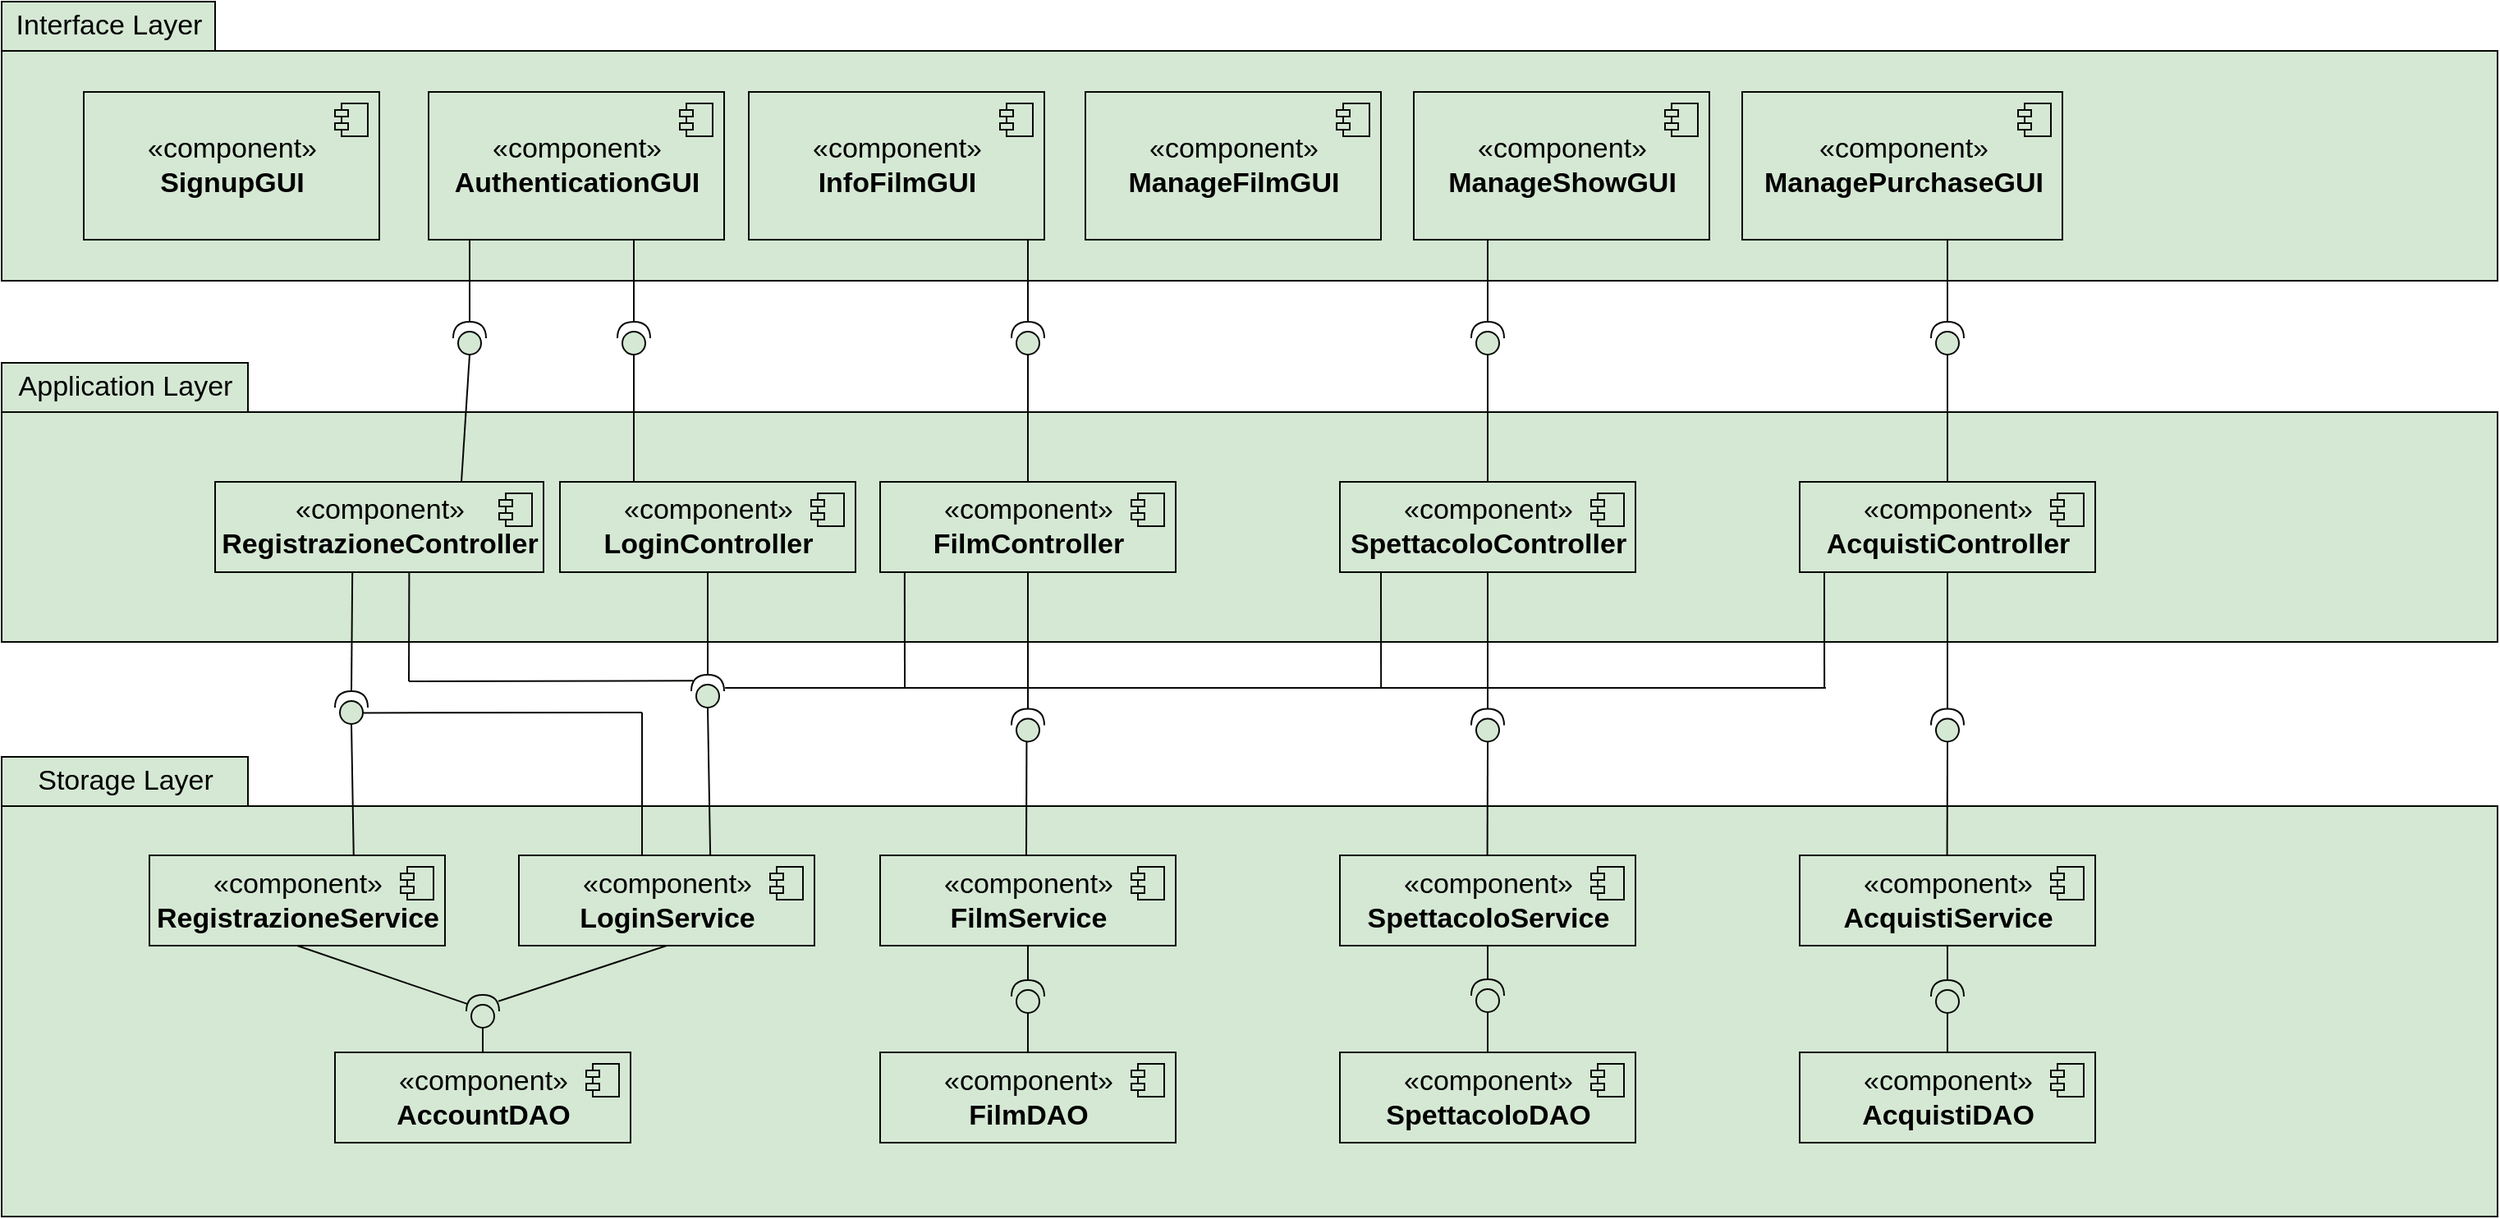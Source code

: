 <mxfile version="16.1.0" type="device" pages="7"><diagram id="FNfJlivs2JvWGFKfqxQw" name="Page-1"><mxGraphModel dx="1673" dy="896" grid="1" gridSize="10" guides="1" tooltips="1" connect="1" arrows="1" fold="1" page="1" pageScale="1" pageWidth="1600" pageHeight="900" math="0" shadow="0"><root><mxCell id="0"/><mxCell id="1" parent="0"/><mxCell id="2DTHTTff_Dgyd2tzTklS-33" value="" style="html=1;fillColor=#d5e8d4;strokeColor=#060804;" parent="1" vertex="1"><mxGeometry x="40" y="260" width="1520" height="140" as="geometry"/></mxCell><mxCell id="2DTHTTff_Dgyd2tzTklS-3" value="" style="html=1;fillColor=#d5e8d4;strokeColor=#060804;" parent="1" vertex="1"><mxGeometry x="40" y="40" width="1520" height="140" as="geometry"/></mxCell><mxCell id="2DTHTTff_Dgyd2tzTklS-4" value="&lt;font style=&quot;font-size: 17px&quot;&gt;Interface Layer&lt;/font&gt;" style="html=1;fillColor=#d5e8d4;strokeColor=#060804;" parent="1" vertex="1"><mxGeometry x="40" y="10" width="130" height="30" as="geometry"/></mxCell><mxCell id="2DTHTTff_Dgyd2tzTklS-5" value="«component»&lt;br&gt;&lt;b&gt;AuthenticationGUI&lt;/b&gt;" style="html=1;dropTarget=0;fontSize=17;fillColor=#d5e8d4;strokeColor=#060804;" parent="1" vertex="1"><mxGeometry x="300" y="65" width="180" height="90" as="geometry"/></mxCell><mxCell id="2DTHTTff_Dgyd2tzTklS-6" value="" style="shape=module;jettyWidth=8;jettyHeight=4;fontSize=17;fillColor=#d5e8d4;strokeColor=#060804;" parent="2DTHTTff_Dgyd2tzTklS-5" vertex="1"><mxGeometry x="1" width="20" height="20" relative="1" as="geometry"><mxPoint x="-27" y="7" as="offset"/></mxGeometry></mxCell><mxCell id="2DTHTTff_Dgyd2tzTklS-7" value="«component»&lt;br&gt;&lt;b&gt;InfoFilmGUI&lt;/b&gt;" style="html=1;dropTarget=0;fontSize=17;fillColor=#d5e8d4;strokeColor=#060804;" parent="1" vertex="1"><mxGeometry x="495" y="65" width="180" height="90" as="geometry"/></mxCell><mxCell id="2DTHTTff_Dgyd2tzTklS-8" value="" style="shape=module;jettyWidth=8;jettyHeight=4;fontSize=17;fillColor=#d5e8d4;strokeColor=#060804;" parent="2DTHTTff_Dgyd2tzTklS-7" vertex="1"><mxGeometry x="1" width="20" height="20" relative="1" as="geometry"><mxPoint x="-27" y="7" as="offset"/></mxGeometry></mxCell><mxCell id="2DTHTTff_Dgyd2tzTklS-9" value="«component»&lt;br&gt;&lt;b&gt;ManageShowGUI&lt;/b&gt;" style="html=1;dropTarget=0;fontSize=17;fillColor=#d5e8d4;strokeColor=#060804;" parent="1" vertex="1"><mxGeometry x="900" y="65" width="180" height="90" as="geometry"/></mxCell><mxCell id="2DTHTTff_Dgyd2tzTklS-10" value="" style="shape=module;jettyWidth=8;jettyHeight=4;fontSize=17;fillColor=#d5e8d4;strokeColor=#060804;" parent="2DTHTTff_Dgyd2tzTklS-9" vertex="1"><mxGeometry x="1" width="20" height="20" relative="1" as="geometry"><mxPoint x="-27" y="7" as="offset"/></mxGeometry></mxCell><mxCell id="2DTHTTff_Dgyd2tzTklS-11" value="«component»&lt;br&gt;&lt;b&gt;ManagePurchaseGUI&lt;/b&gt;" style="html=1;dropTarget=0;fontSize=17;fillColor=#d5e8d4;strokeColor=#060804;" parent="1" vertex="1"><mxGeometry x="1100" y="65" width="195" height="90" as="geometry"/></mxCell><mxCell id="2DTHTTff_Dgyd2tzTklS-12" value="" style="shape=module;jettyWidth=8;jettyHeight=4;fontSize=17;fillColor=#d5e8d4;strokeColor=#060804;" parent="2DTHTTff_Dgyd2tzTklS-11" vertex="1"><mxGeometry x="1" width="20" height="20" relative="1" as="geometry"><mxPoint x="-27" y="7" as="offset"/></mxGeometry></mxCell><mxCell id="2DTHTTff_Dgyd2tzTklS-20" value="" style="shape=providedRequiredInterface;html=1;verticalLabelPosition=bottom;sketch=0;fontSize=17;direction=north;fillColor=#d5e8d4;strokeColor=#060804;" parent="1" vertex="1"><mxGeometry x="315" y="205" width="20" height="20" as="geometry"/></mxCell><mxCell id="2DTHTTff_Dgyd2tzTklS-27" value="" style="endArrow=none;html=1;rounded=0;fontSize=17;entryX=0.25;entryY=1;entryDx=0;entryDy=0;exitX=1;exitY=0.5;exitDx=0;exitDy=0;exitPerimeter=0;fillColor=#d5e8d4;strokeColor=#060804;" parent="1" source="2DTHTTff_Dgyd2tzTklS-20" edge="1"><mxGeometry width="50" height="50" relative="1" as="geometry"><mxPoint x="290" y="265" as="sourcePoint"/><mxPoint x="325" y="155" as="targetPoint"/></mxGeometry></mxCell><mxCell id="2DTHTTff_Dgyd2tzTklS-29" value="" style="shape=providedRequiredInterface;html=1;verticalLabelPosition=bottom;sketch=0;fontSize=17;direction=north;fillColor=#d5e8d4;strokeColor=#060804;" parent="1" vertex="1"><mxGeometry x="415" y="205" width="20" height="20" as="geometry"/></mxCell><mxCell id="2DTHTTff_Dgyd2tzTklS-30" value="" style="endArrow=none;html=1;rounded=0;fontSize=17;entryX=0.25;entryY=1;entryDx=0;entryDy=0;exitX=1;exitY=0.5;exitDx=0;exitDy=0;exitPerimeter=0;fillColor=#d5e8d4;strokeColor=#060804;" parent="1" source="2DTHTTff_Dgyd2tzTklS-29" edge="1"><mxGeometry width="50" height="50" relative="1" as="geometry"><mxPoint x="390" y="265" as="sourcePoint"/><mxPoint x="425" y="155" as="targetPoint"/></mxGeometry></mxCell><mxCell id="2DTHTTff_Dgyd2tzTklS-35" value="&lt;font style=&quot;font-size: 17px&quot;&gt;Application Layer&lt;/font&gt;" style="html=1;fillColor=#d5e8d4;strokeColor=#060804;" parent="1" vertex="1"><mxGeometry x="40" y="230" width="150" height="30" as="geometry"/></mxCell><mxCell id="2DTHTTff_Dgyd2tzTklS-31" value="" style="endArrow=none;html=1;rounded=0;fontSize=17;entryX=0;entryY=0.5;entryDx=0;entryDy=0;entryPerimeter=0;exitX=0.75;exitY=0;exitDx=0;exitDy=0;fillColor=#d5e8d4;strokeColor=#060804;" parent="1" source="2DTHTTff_Dgyd2tzTklS-36" target="2DTHTTff_Dgyd2tzTklS-20" edge="1"><mxGeometry width="50" height="50" relative="1" as="geometry"><mxPoint x="325" y="255" as="sourcePoint"/><mxPoint x="335" y="235" as="targetPoint"/></mxGeometry></mxCell><mxCell id="2DTHTTff_Dgyd2tzTklS-32" value="" style="endArrow=none;html=1;rounded=0;fontSize=17;entryX=0;entryY=0.5;entryDx=0;entryDy=0;entryPerimeter=0;exitX=0.25;exitY=0;exitDx=0;exitDy=0;fillColor=#d5e8d4;strokeColor=#060804;" parent="1" source="2DTHTTff_Dgyd2tzTklS-38" target="2DTHTTff_Dgyd2tzTklS-29" edge="1"><mxGeometry width="50" height="50" relative="1" as="geometry"><mxPoint x="425" y="298" as="sourcePoint"/><mxPoint x="445" y="235" as="targetPoint"/></mxGeometry></mxCell><mxCell id="2DTHTTff_Dgyd2tzTklS-36" value="«component»&lt;br&gt;&lt;b&gt;RegistrazioneController&lt;/b&gt;" style="html=1;dropTarget=0;fontSize=17;fillColor=#d5e8d4;strokeColor=#060804;" parent="1" vertex="1"><mxGeometry x="170" y="302.5" width="200" height="55" as="geometry"/></mxCell><mxCell id="2DTHTTff_Dgyd2tzTklS-37" value="" style="shape=module;jettyWidth=8;jettyHeight=4;fontSize=17;fillColor=#d5e8d4;strokeColor=#060804;" parent="2DTHTTff_Dgyd2tzTklS-36" vertex="1"><mxGeometry x="1" width="20" height="20" relative="1" as="geometry"><mxPoint x="-27" y="7" as="offset"/></mxGeometry></mxCell><mxCell id="2DTHTTff_Dgyd2tzTklS-38" value="«component»&lt;br&gt;&lt;b&gt;LoginController&lt;/b&gt;" style="html=1;dropTarget=0;fontSize=17;fillColor=#d5e8d4;strokeColor=#060804;" parent="1" vertex="1"><mxGeometry x="380" y="302.5" width="180" height="55" as="geometry"/></mxCell><mxCell id="2DTHTTff_Dgyd2tzTklS-39" value="" style="shape=module;jettyWidth=8;jettyHeight=4;fontSize=17;fillColor=#d5e8d4;strokeColor=#060804;" parent="2DTHTTff_Dgyd2tzTklS-38" vertex="1"><mxGeometry x="1" width="20" height="20" relative="1" as="geometry"><mxPoint x="-27" y="7" as="offset"/></mxGeometry></mxCell><mxCell id="2DTHTTff_Dgyd2tzTklS-40" value="«component»&lt;br&gt;&lt;b&gt;FilmController&lt;/b&gt;" style="html=1;dropTarget=0;fontSize=17;fillColor=#d5e8d4;strokeColor=#060804;" parent="1" vertex="1"><mxGeometry x="575" y="302.5" width="180" height="55" as="geometry"/></mxCell><mxCell id="2DTHTTff_Dgyd2tzTklS-41" value="" style="shape=module;jettyWidth=8;jettyHeight=4;fontSize=17;fillColor=#d5e8d4;strokeColor=#060804;" parent="2DTHTTff_Dgyd2tzTklS-40" vertex="1"><mxGeometry x="1" width="20" height="20" relative="1" as="geometry"><mxPoint x="-27" y="7" as="offset"/></mxGeometry></mxCell><mxCell id="2DTHTTff_Dgyd2tzTklS-44" value="" style="shape=providedRequiredInterface;html=1;verticalLabelPosition=bottom;sketch=0;fontSize=17;direction=north;fillColor=#d5e8d4;strokeColor=#060804;" parent="1" vertex="1"><mxGeometry x="655" y="205" width="20" height="20" as="geometry"/></mxCell><mxCell id="2DTHTTff_Dgyd2tzTklS-45" value="" style="endArrow=none;html=1;rounded=0;fontSize=17;entryX=0.25;entryY=1;entryDx=0;entryDy=0;exitX=1;exitY=0.5;exitDx=0;exitDy=0;exitPerimeter=0;fillColor=#d5e8d4;strokeColor=#060804;" parent="1" source="2DTHTTff_Dgyd2tzTklS-44" edge="1"><mxGeometry width="50" height="50" relative="1" as="geometry"><mxPoint x="630" y="265" as="sourcePoint"/><mxPoint x="665" y="155" as="targetPoint"/></mxGeometry></mxCell><mxCell id="2DTHTTff_Dgyd2tzTklS-46" value="" style="endArrow=none;html=1;rounded=0;fontSize=17;entryX=0;entryY=0.5;entryDx=0;entryDy=0;entryPerimeter=0;exitX=0.25;exitY=0;exitDx=0;exitDy=0;fillColor=#d5e8d4;strokeColor=#060804;" parent="1" target="2DTHTTff_Dgyd2tzTklS-44" edge="1"><mxGeometry width="50" height="50" relative="1" as="geometry"><mxPoint x="665" y="302.5" as="sourcePoint"/><mxPoint x="685" y="235" as="targetPoint"/></mxGeometry></mxCell><mxCell id="2DTHTTff_Dgyd2tzTklS-47" value="" style="shape=providedRequiredInterface;html=1;verticalLabelPosition=bottom;sketch=0;fontSize=17;direction=north;fillColor=#d5e8d4;strokeColor=#060804;" parent="1" vertex="1"><mxGeometry x="935" y="205" width="20" height="20" as="geometry"/></mxCell><mxCell id="2DTHTTff_Dgyd2tzTklS-48" value="" style="endArrow=none;html=1;rounded=0;fontSize=17;entryX=0.25;entryY=1;entryDx=0;entryDy=0;exitX=1;exitY=0.5;exitDx=0;exitDy=0;exitPerimeter=0;fillColor=#d5e8d4;strokeColor=#060804;" parent="1" source="2DTHTTff_Dgyd2tzTklS-47" edge="1"><mxGeometry width="50" height="50" relative="1" as="geometry"><mxPoint x="910" y="265" as="sourcePoint"/><mxPoint x="945" y="155" as="targetPoint"/></mxGeometry></mxCell><mxCell id="2DTHTTff_Dgyd2tzTklS-49" value="" style="endArrow=none;html=1;rounded=0;fontSize=17;entryX=0;entryY=0.5;entryDx=0;entryDy=0;entryPerimeter=0;exitX=0.25;exitY=0;exitDx=0;exitDy=0;fillColor=#d5e8d4;strokeColor=#060804;" parent="1" target="2DTHTTff_Dgyd2tzTklS-47" edge="1"><mxGeometry width="50" height="50" relative="1" as="geometry"><mxPoint x="945" y="302.5" as="sourcePoint"/><mxPoint x="965" y="235" as="targetPoint"/></mxGeometry></mxCell><mxCell id="2DTHTTff_Dgyd2tzTklS-50" value="" style="shape=providedRequiredInterface;html=1;verticalLabelPosition=bottom;sketch=0;fontSize=17;direction=north;fillColor=#d5e8d4;strokeColor=#060804;" parent="1" vertex="1"><mxGeometry x="1215" y="205" width="20" height="20" as="geometry"/></mxCell><mxCell id="2DTHTTff_Dgyd2tzTklS-51" value="" style="endArrow=none;html=1;rounded=0;fontSize=17;entryX=0.25;entryY=1;entryDx=0;entryDy=0;exitX=1;exitY=0.5;exitDx=0;exitDy=0;exitPerimeter=0;fillColor=#d5e8d4;strokeColor=#060804;" parent="1" source="2DTHTTff_Dgyd2tzTklS-50" edge="1"><mxGeometry width="50" height="50" relative="1" as="geometry"><mxPoint x="1190" y="265" as="sourcePoint"/><mxPoint x="1225" y="155" as="targetPoint"/></mxGeometry></mxCell><mxCell id="2DTHTTff_Dgyd2tzTklS-52" value="" style="endArrow=none;html=1;rounded=0;fontSize=17;entryX=0;entryY=0.5;entryDx=0;entryDy=0;entryPerimeter=0;exitX=0.25;exitY=0;exitDx=0;exitDy=0;fillColor=#d5e8d4;strokeColor=#060804;" parent="1" target="2DTHTTff_Dgyd2tzTklS-50" edge="1"><mxGeometry width="50" height="50" relative="1" as="geometry"><mxPoint x="1225" y="302.5" as="sourcePoint"/><mxPoint x="1245" y="235" as="targetPoint"/></mxGeometry></mxCell><mxCell id="2DTHTTff_Dgyd2tzTklS-53" value="«component»&lt;br&gt;&lt;b&gt;SpettacoloController&lt;/b&gt;" style="html=1;dropTarget=0;fontSize=17;fillColor=#d5e8d4;strokeColor=#060804;" parent="1" vertex="1"><mxGeometry x="855" y="302.5" width="180" height="55" as="geometry"/></mxCell><mxCell id="2DTHTTff_Dgyd2tzTklS-54" value="" style="shape=module;jettyWidth=8;jettyHeight=4;fontSize=17;fillColor=#d5e8d4;strokeColor=#060804;" parent="2DTHTTff_Dgyd2tzTklS-53" vertex="1"><mxGeometry x="1" width="20" height="20" relative="1" as="geometry"><mxPoint x="-27" y="7" as="offset"/></mxGeometry></mxCell><mxCell id="2DTHTTff_Dgyd2tzTklS-55" value="«component»&lt;br&gt;&lt;b&gt;AcquistiController&lt;/b&gt;" style="html=1;dropTarget=0;fontSize=17;fillColor=#d5e8d4;strokeColor=#060804;" parent="1" vertex="1"><mxGeometry x="1135" y="302.5" width="180" height="55" as="geometry"/></mxCell><mxCell id="2DTHTTff_Dgyd2tzTklS-56" value="" style="shape=module;jettyWidth=8;jettyHeight=4;fontSize=17;fillColor=#d5e8d4;strokeColor=#060804;" parent="2DTHTTff_Dgyd2tzTklS-55" vertex="1"><mxGeometry x="1" width="20" height="20" relative="1" as="geometry"><mxPoint x="-27" y="7" as="offset"/></mxGeometry></mxCell><mxCell id="2DTHTTff_Dgyd2tzTklS-57" value="" style="html=1;fillColor=#d5e8d4;strokeColor=#060804;" parent="1" vertex="1"><mxGeometry x="40" y="500" width="1520" height="250" as="geometry"/></mxCell><mxCell id="2DTHTTff_Dgyd2tzTklS-58" value="&lt;font style=&quot;font-size: 17px&quot;&gt;Storage Layer&lt;/font&gt;" style="html=1;fillColor=#d5e8d4;strokeColor=#060804;" parent="1" vertex="1"><mxGeometry x="40" y="470" width="150" height="30" as="geometry"/></mxCell><mxCell id="2DTHTTff_Dgyd2tzTklS-62" value="«component»&lt;br&gt;&lt;b&gt;RegistrazioneService&lt;/b&gt;" style="html=1;dropTarget=0;fontSize=17;fillColor=#d5e8d4;strokeColor=#060804;" parent="1" vertex="1"><mxGeometry x="130" y="530" width="180" height="55" as="geometry"/></mxCell><mxCell id="2DTHTTff_Dgyd2tzTklS-63" value="" style="shape=module;jettyWidth=8;jettyHeight=4;fontSize=17;fillColor=#d5e8d4;strokeColor=#060804;" parent="2DTHTTff_Dgyd2tzTklS-62" vertex="1"><mxGeometry x="1" width="20" height="20" relative="1" as="geometry"><mxPoint x="-27" y="7" as="offset"/></mxGeometry></mxCell><mxCell id="2DTHTTff_Dgyd2tzTklS-64" value="«component»&lt;br&gt;&lt;b&gt;LoginService&lt;/b&gt;" style="html=1;dropTarget=0;fontSize=17;fillColor=#d5e8d4;strokeColor=#060804;" parent="1" vertex="1"><mxGeometry x="355" y="530" width="180" height="55" as="geometry"/></mxCell><mxCell id="2DTHTTff_Dgyd2tzTklS-65" value="" style="shape=module;jettyWidth=8;jettyHeight=4;fontSize=17;fillColor=#d5e8d4;strokeColor=#060804;" parent="2DTHTTff_Dgyd2tzTklS-64" vertex="1"><mxGeometry x="1" width="20" height="20" relative="1" as="geometry"><mxPoint x="-27" y="7" as="offset"/></mxGeometry></mxCell><mxCell id="2DTHTTff_Dgyd2tzTklS-66" value="«component»&lt;br&gt;&lt;b&gt;FilmService&lt;/b&gt;" style="html=1;dropTarget=0;fontSize=17;fillColor=#d5e8d4;strokeColor=#060804;" parent="1" vertex="1"><mxGeometry x="575" y="530" width="180" height="55" as="geometry"/></mxCell><mxCell id="2DTHTTff_Dgyd2tzTklS-67" value="" style="shape=module;jettyWidth=8;jettyHeight=4;fontSize=17;fillColor=#d5e8d4;strokeColor=#060804;" parent="2DTHTTff_Dgyd2tzTklS-66" vertex="1"><mxGeometry x="1" width="20" height="20" relative="1" as="geometry"><mxPoint x="-27" y="7" as="offset"/></mxGeometry></mxCell><mxCell id="2DTHTTff_Dgyd2tzTklS-68" value="«component»&lt;br&gt;&lt;b&gt;SpettacoloService&lt;/b&gt;" style="html=1;dropTarget=0;fontSize=17;fillColor=#d5e8d4;strokeColor=#060804;" parent="1" vertex="1"><mxGeometry x="855" y="530" width="180" height="55" as="geometry"/></mxCell><mxCell id="2DTHTTff_Dgyd2tzTklS-69" value="" style="shape=module;jettyWidth=8;jettyHeight=4;fontSize=17;fillColor=#d5e8d4;strokeColor=#060804;" parent="2DTHTTff_Dgyd2tzTklS-68" vertex="1"><mxGeometry x="1" width="20" height="20" relative="1" as="geometry"><mxPoint x="-27" y="7" as="offset"/></mxGeometry></mxCell><mxCell id="2DTHTTff_Dgyd2tzTklS-70" value="«component»&lt;br&gt;&lt;b&gt;AcquistiService&lt;/b&gt;" style="html=1;dropTarget=0;fontSize=17;fillColor=#d5e8d4;strokeColor=#060804;" parent="1" vertex="1"><mxGeometry x="1135" y="530" width="180" height="55" as="geometry"/></mxCell><mxCell id="2DTHTTff_Dgyd2tzTklS-71" value="" style="shape=module;jettyWidth=8;jettyHeight=4;fontSize=17;fillColor=#d5e8d4;strokeColor=#060804;" parent="2DTHTTff_Dgyd2tzTklS-70" vertex="1"><mxGeometry x="1" width="20" height="20" relative="1" as="geometry"><mxPoint x="-27" y="7" as="offset"/></mxGeometry></mxCell><mxCell id="2DTHTTff_Dgyd2tzTklS-72" value="«component»&lt;br&gt;&lt;b&gt;FilmDAO&lt;/b&gt;" style="html=1;dropTarget=0;fontSize=17;fillColor=#d5e8d4;strokeColor=#060804;" parent="1" vertex="1"><mxGeometry x="575" y="650" width="180" height="55" as="geometry"/></mxCell><mxCell id="2DTHTTff_Dgyd2tzTklS-73" value="" style="shape=module;jettyWidth=8;jettyHeight=4;fontSize=17;fillColor=#d5e8d4;strokeColor=#060804;" parent="2DTHTTff_Dgyd2tzTklS-72" vertex="1"><mxGeometry x="1" width="20" height="20" relative="1" as="geometry"><mxPoint x="-27" y="7" as="offset"/></mxGeometry></mxCell><mxCell id="2DTHTTff_Dgyd2tzTklS-74" value="«component»&lt;br&gt;&lt;b&gt;SpettacoloDAO&lt;/b&gt;" style="html=1;dropTarget=0;fontSize=17;fillColor=#d5e8d4;strokeColor=#060804;" parent="1" vertex="1"><mxGeometry x="855" y="650" width="180" height="55" as="geometry"/></mxCell><mxCell id="2DTHTTff_Dgyd2tzTklS-75" value="" style="shape=module;jettyWidth=8;jettyHeight=4;fontSize=17;fillColor=#d5e8d4;strokeColor=#060804;" parent="2DTHTTff_Dgyd2tzTklS-74" vertex="1"><mxGeometry x="1" width="20" height="20" relative="1" as="geometry"><mxPoint x="-27" y="7" as="offset"/></mxGeometry></mxCell><mxCell id="2DTHTTff_Dgyd2tzTklS-76" value="«component»&lt;br&gt;&lt;b&gt;AcquistiDAO&lt;/b&gt;" style="html=1;dropTarget=0;fontSize=17;fillColor=#d5e8d4;strokeColor=#060804;" parent="1" vertex="1"><mxGeometry x="1135" y="650" width="180" height="55" as="geometry"/></mxCell><mxCell id="2DTHTTff_Dgyd2tzTklS-77" value="" style="shape=module;jettyWidth=8;jettyHeight=4;fontSize=17;fillColor=#d5e8d4;strokeColor=#060804;" parent="2DTHTTff_Dgyd2tzTklS-76" vertex="1"><mxGeometry x="1" width="20" height="20" relative="1" as="geometry"><mxPoint x="-27" y="7" as="offset"/></mxGeometry></mxCell><mxCell id="2DTHTTff_Dgyd2tzTklS-78" value="«component»&lt;br&gt;&lt;b&gt;AccountDAO&lt;/b&gt;" style="html=1;dropTarget=0;fontSize=17;fillColor=#d5e8d4;strokeColor=#060804;" parent="1" vertex="1"><mxGeometry x="243" y="650" width="180" height="55" as="geometry"/></mxCell><mxCell id="2DTHTTff_Dgyd2tzTklS-79" value="" style="shape=module;jettyWidth=8;jettyHeight=4;fontSize=17;fillColor=#d5e8d4;strokeColor=#060804;" parent="2DTHTTff_Dgyd2tzTklS-78" vertex="1"><mxGeometry x="1" width="20" height="20" relative="1" as="geometry"><mxPoint x="-27" y="7" as="offset"/></mxGeometry></mxCell><mxCell id="2DTHTTff_Dgyd2tzTklS-80" value="" style="shape=providedRequiredInterface;html=1;verticalLabelPosition=bottom;sketch=0;fontSize=17;direction=east;rotation=-90;fillColor=#d5e8d4;strokeColor=#060804;" parent="1" vertex="1"><mxGeometry x="243" y="430" width="20" height="20" as="geometry"/></mxCell><mxCell id="2DTHTTff_Dgyd2tzTklS-81" value="" style="endArrow=none;html=1;rounded=0;fontSize=17;entryX=0.418;entryY=0.991;entryDx=0;entryDy=0;exitX=1;exitY=0.5;exitDx=0;exitDy=0;exitPerimeter=0;entryPerimeter=0;fillColor=#d5e8d4;strokeColor=#060804;" parent="1" source="2DTHTTff_Dgyd2tzTklS-80" target="2DTHTTff_Dgyd2tzTklS-36" edge="1"><mxGeometry width="50" height="50" relative="1" as="geometry"><mxPoint x="218" y="467.5" as="sourcePoint"/><mxPoint x="253.0" y="357.5" as="targetPoint"/></mxGeometry></mxCell><mxCell id="2DTHTTff_Dgyd2tzTklS-82" value="" style="endArrow=none;html=1;rounded=0;fontSize=17;entryX=0;entryY=0.5;entryDx=0;entryDy=0;entryPerimeter=0;exitX=0.691;exitY=-0.003;exitDx=0;exitDy=0;exitPerimeter=0;fillColor=#d5e8d4;strokeColor=#060804;" parent="1" source="2DTHTTff_Dgyd2tzTklS-62" target="2DTHTTff_Dgyd2tzTklS-80" edge="1"><mxGeometry width="50" height="50" relative="1" as="geometry"><mxPoint x="253.0" y="505" as="sourcePoint"/><mxPoint x="273" y="437.5" as="targetPoint"/></mxGeometry></mxCell><mxCell id="2DTHTTff_Dgyd2tzTklS-92" value="" style="endArrow=none;html=1;rounded=0;fontSize=17;fillColor=#d5e8d4;strokeColor=#060804;" parent="1" edge="1"><mxGeometry width="50" height="50" relative="1" as="geometry"><mxPoint x="430" y="530" as="sourcePoint"/><mxPoint x="430" y="443" as="targetPoint"/></mxGeometry></mxCell><mxCell id="2DTHTTff_Dgyd2tzTklS-93" value="" style="endArrow=none;html=1;rounded=0;fontSize=17;entryX=0.34;entryY=0.857;entryDx=0;entryDy=0;entryPerimeter=0;fillColor=#d5e8d4;strokeColor=#060804;" parent="1" target="2DTHTTff_Dgyd2tzTklS-80" edge="1"><mxGeometry width="50" height="50" relative="1" as="geometry"><mxPoint x="430" y="443" as="sourcePoint"/><mxPoint x="253" y="440" as="targetPoint"/></mxGeometry></mxCell><mxCell id="2DTHTTff_Dgyd2tzTklS-94" value="" style="shape=providedRequiredInterface;html=1;verticalLabelPosition=bottom;sketch=0;fontSize=17;direction=east;rotation=-90;fillColor=#d5e8d4;strokeColor=#060804;" parent="1" vertex="1"><mxGeometry x="460" y="420" width="20" height="20" as="geometry"/></mxCell><mxCell id="2DTHTTff_Dgyd2tzTklS-95" value="" style="endArrow=none;html=1;rounded=0;fontSize=17;exitX=1;exitY=0.5;exitDx=0;exitDy=0;exitPerimeter=0;entryX=0.5;entryY=1;entryDx=0;entryDy=0;fillColor=#d5e8d4;strokeColor=#060804;" parent="1" source="2DTHTTff_Dgyd2tzTklS-94" target="2DTHTTff_Dgyd2tzTklS-38" edge="1"><mxGeometry width="50" height="50" relative="1" as="geometry"><mxPoint x="440" y="460.5" as="sourcePoint"/><mxPoint x="476" y="360" as="targetPoint"/></mxGeometry></mxCell><mxCell id="2DTHTTff_Dgyd2tzTklS-96" value="" style="endArrow=none;html=1;rounded=0;fontSize=17;entryX=0.6;entryY=1.03;entryDx=0;entryDy=0;entryPerimeter=0;fillColor=#d5e8d4;strokeColor=#060804;" parent="1" target="2DTHTTff_Dgyd2tzTklS-94" edge="1"><mxGeometry width="50" height="50" relative="1" as="geometry"><mxPoint x="1150.952" y="428" as="sourcePoint"/><mxPoint x="475" y="433" as="targetPoint"/></mxGeometry></mxCell><mxCell id="2DTHTTff_Dgyd2tzTklS-97" value="" style="endArrow=none;html=1;rounded=0;fontSize=17;exitX=0.819;exitY=0.056;exitDx=0;exitDy=0;exitPerimeter=0;fillColor=#d5e8d4;strokeColor=#060804;" parent="1" source="2DTHTTff_Dgyd2tzTklS-94" edge="1"><mxGeometry width="50" height="50" relative="1" as="geometry"><mxPoint x="462.58" y="426.71" as="sourcePoint"/><mxPoint x="288" y="424" as="targetPoint"/></mxGeometry></mxCell><mxCell id="2DTHTTff_Dgyd2tzTklS-98" value="" style="endArrow=none;html=1;rounded=0;fontSize=17;entryX=0.591;entryY=1;entryDx=0;entryDy=0;entryPerimeter=0;fillColor=#d5e8d4;strokeColor=#060804;" parent="1" target="2DTHTTff_Dgyd2tzTklS-36" edge="1"><mxGeometry width="50" height="50" relative="1" as="geometry"><mxPoint x="288" y="424" as="sourcePoint"/><mxPoint x="288.4" y="363.895" as="targetPoint"/></mxGeometry></mxCell><mxCell id="2DTHTTff_Dgyd2tzTklS-99" value="" style="endArrow=none;html=1;rounded=0;fontSize=17;exitX=0.423;exitY=0.006;exitDx=0;exitDy=0;exitPerimeter=0;entryX=0;entryY=0.5;entryDx=0;entryDy=0;entryPerimeter=0;fillColor=#d5e8d4;strokeColor=#060804;" parent="1" target="2DTHTTff_Dgyd2tzTklS-94" edge="1"><mxGeometry width="50" height="50" relative="1" as="geometry"><mxPoint x="471.57" y="530.33" as="sourcePoint"/><mxPoint x="470.43" y="435" as="targetPoint"/></mxGeometry></mxCell><mxCell id="2DTHTTff_Dgyd2tzTklS-100" value="" style="endArrow=none;html=1;rounded=0;fontSize=17;entryX=0.083;entryY=0.999;entryDx=0;entryDy=0;entryPerimeter=0;fillColor=#d5e8d4;strokeColor=#060804;" parent="1" target="2DTHTTff_Dgyd2tzTklS-40" edge="1"><mxGeometry width="50" height="50" relative="1" as="geometry"><mxPoint x="590" y="428" as="sourcePoint"/><mxPoint x="590" y="360" as="targetPoint"/></mxGeometry></mxCell><mxCell id="2DTHTTff_Dgyd2tzTklS-101" value="" style="endArrow=none;html=1;rounded=0;fontSize=17;entryX=0.083;entryY=0.999;entryDx=0;entryDy=0;entryPerimeter=0;fillColor=#d5e8d4;strokeColor=#060804;" parent="1" edge="1"><mxGeometry width="50" height="50" relative="1" as="geometry"><mxPoint x="880.06" y="428.06" as="sourcePoint"/><mxPoint x="880" y="357.505" as="targetPoint"/></mxGeometry></mxCell><mxCell id="2DTHTTff_Dgyd2tzTklS-102" value="" style="endArrow=none;html=1;rounded=0;fontSize=17;entryX=0.083;entryY=0.999;entryDx=0;entryDy=0;entryPerimeter=0;fillColor=#d5e8d4;strokeColor=#060804;" parent="1" edge="1"><mxGeometry width="50" height="50" relative="1" as="geometry"><mxPoint x="1150.06" y="428.06" as="sourcePoint"/><mxPoint x="1150" y="357.505" as="targetPoint"/></mxGeometry></mxCell><mxCell id="2DTHTTff_Dgyd2tzTklS-103" value="" style="shape=providedRequiredInterface;html=1;verticalLabelPosition=bottom;sketch=0;fontSize=17;direction=east;rotation=-90;fillColor=#d5e8d4;strokeColor=#060804;" parent="1" vertex="1"><mxGeometry x="655" y="440.75" width="20" height="20" as="geometry"/></mxCell><mxCell id="2DTHTTff_Dgyd2tzTklS-104" value="" style="endArrow=none;html=1;rounded=0;fontSize=17;exitX=1;exitY=0.5;exitDx=0;exitDy=0;exitPerimeter=0;entryX=0.5;entryY=1;entryDx=0;entryDy=0;fillColor=#d5e8d4;strokeColor=#060804;" parent="1" source="2DTHTTff_Dgyd2tzTklS-103" target="2DTHTTff_Dgyd2tzTklS-40" edge="1"><mxGeometry width="50" height="50" relative="1" as="geometry"><mxPoint x="635" y="488.25" as="sourcePoint"/><mxPoint x="665" y="385.25" as="targetPoint"/></mxGeometry></mxCell><mxCell id="2DTHTTff_Dgyd2tzTklS-105" value="" style="shape=providedRequiredInterface;html=1;verticalLabelPosition=bottom;sketch=0;fontSize=17;direction=east;rotation=-90;fillColor=#d5e8d4;strokeColor=#060804;" parent="1" vertex="1"><mxGeometry x="935" y="440.75" width="20" height="20" as="geometry"/></mxCell><mxCell id="2DTHTTff_Dgyd2tzTklS-106" value="" style="endArrow=none;html=1;rounded=0;fontSize=17;exitX=1;exitY=0.5;exitDx=0;exitDy=0;exitPerimeter=0;entryX=0.5;entryY=1;entryDx=0;entryDy=0;fillColor=#d5e8d4;strokeColor=#060804;" parent="1" source="2DTHTTff_Dgyd2tzTklS-105" edge="1"><mxGeometry width="50" height="50" relative="1" as="geometry"><mxPoint x="915" y="488.25" as="sourcePoint"/><mxPoint x="945" y="357.5" as="targetPoint"/></mxGeometry></mxCell><mxCell id="2DTHTTff_Dgyd2tzTklS-107" value="" style="shape=providedRequiredInterface;html=1;verticalLabelPosition=bottom;sketch=0;fontSize=17;direction=east;rotation=-90;fillColor=#d5e8d4;strokeColor=#060804;" parent="1" vertex="1"><mxGeometry x="1215" y="440.75" width="20" height="20" as="geometry"/></mxCell><mxCell id="2DTHTTff_Dgyd2tzTklS-108" value="" style="endArrow=none;html=1;rounded=0;fontSize=17;exitX=1;exitY=0.5;exitDx=0;exitDy=0;exitPerimeter=0;entryX=0.5;entryY=1;entryDx=0;entryDy=0;fillColor=#d5e8d4;strokeColor=#060804;" parent="1" source="2DTHTTff_Dgyd2tzTklS-107" edge="1"><mxGeometry width="50" height="50" relative="1" as="geometry"><mxPoint x="1195" y="488.25" as="sourcePoint"/><mxPoint x="1225" y="357.5" as="targetPoint"/></mxGeometry></mxCell><mxCell id="2DTHTTff_Dgyd2tzTklS-109" value="" style="endArrow=none;html=1;rounded=0;fontSize=17;entryX=0;entryY=0.5;entryDx=0;entryDy=0;entryPerimeter=0;fillColor=#d5e8d4;strokeColor=#060804;" parent="1" edge="1"><mxGeometry width="50" height="50" relative="1" as="geometry"><mxPoint x="664" y="530" as="sourcePoint"/><mxPoint x="664.22" y="460.75" as="targetPoint"/></mxGeometry></mxCell><mxCell id="2DTHTTff_Dgyd2tzTklS-110" value="" style="endArrow=none;html=1;rounded=0;fontSize=17;entryX=0;entryY=0.5;entryDx=0;entryDy=0;entryPerimeter=0;fillColor=#d5e8d4;strokeColor=#060804;" parent="1" edge="1"><mxGeometry width="50" height="50" relative="1" as="geometry"><mxPoint x="944.8" y="530" as="sourcePoint"/><mxPoint x="945.02" y="460.75" as="targetPoint"/></mxGeometry></mxCell><mxCell id="2DTHTTff_Dgyd2tzTklS-111" value="" style="endArrow=none;html=1;rounded=0;fontSize=17;entryX=0;entryY=0.5;entryDx=0;entryDy=0;entryPerimeter=0;fillColor=#d5e8d4;strokeColor=#060804;" parent="1" edge="1"><mxGeometry width="50" height="50" relative="1" as="geometry"><mxPoint x="1224.8" y="530" as="sourcePoint"/><mxPoint x="1225.02" y="460.75" as="targetPoint"/></mxGeometry></mxCell><mxCell id="2DTHTTff_Dgyd2tzTklS-112" value="" style="shape=providedRequiredInterface;html=1;verticalLabelPosition=bottom;sketch=0;fontSize=17;direction=east;rotation=-90;fillColor=#d5e8d4;strokeColor=#060804;" parent="1" vertex="1"><mxGeometry x="323" y="615" width="20" height="20" as="geometry"/></mxCell><mxCell id="2DTHTTff_Dgyd2tzTklS-113" value="" style="endArrow=none;html=1;rounded=0;fontSize=17;exitX=0.728;exitY=0.021;exitDx=0;exitDy=0;exitPerimeter=0;entryX=0.5;entryY=1;entryDx=0;entryDy=0;fillColor=#d5e8d4;strokeColor=#060804;" parent="1" source="2DTHTTff_Dgyd2tzTklS-112" target="2DTHTTff_Dgyd2tzTklS-62" edge="1"><mxGeometry width="50" height="50" relative="1" as="geometry"><mxPoint x="190" y="732.5" as="sourcePoint"/><mxPoint x="220" y="601.75" as="targetPoint"/></mxGeometry></mxCell><mxCell id="2DTHTTff_Dgyd2tzTklS-114" value="" style="endArrow=none;html=1;rounded=0;fontSize=17;exitX=0.5;exitY=1;exitDx=0;exitDy=0;entryX=0.805;entryY=0.976;entryDx=0;entryDy=0;entryPerimeter=0;fillColor=#d5e8d4;strokeColor=#060804;" parent="1" source="2DTHTTff_Dgyd2tzTklS-64" target="2DTHTTff_Dgyd2tzTklS-112" edge="1"><mxGeometry width="50" height="50" relative="1" as="geometry"><mxPoint x="333.42" y="630.44" as="sourcePoint"/><mxPoint x="230" y="595" as="targetPoint"/></mxGeometry></mxCell><mxCell id="2DTHTTff_Dgyd2tzTklS-115" value="" style="endArrow=none;html=1;rounded=0;fontSize=17;entryX=0;entryY=0.5;entryDx=0;entryDy=0;entryPerimeter=0;exitX=0.5;exitY=0;exitDx=0;exitDy=0;fillColor=#d5e8d4;strokeColor=#060804;" parent="1" source="2DTHTTff_Dgyd2tzTklS-78" target="2DTHTTff_Dgyd2tzTklS-112" edge="1"><mxGeometry width="50" height="50" relative="1" as="geometry"><mxPoint x="370" y="704.25" as="sourcePoint"/><mxPoint x="370.22" y="635" as="targetPoint"/></mxGeometry></mxCell><mxCell id="2DTHTTff_Dgyd2tzTklS-116" value="" style="shape=providedRequiredInterface;html=1;verticalLabelPosition=bottom;sketch=0;fontSize=17;direction=east;rotation=-90;fillColor=#d5e8d4;strokeColor=#060804;" parent="1" vertex="1"><mxGeometry x="655" y="606" width="20" height="20" as="geometry"/></mxCell><mxCell id="2DTHTTff_Dgyd2tzTklS-117" value="" style="endArrow=none;html=1;rounded=0;fontSize=17;exitX=1;exitY=0.5;exitDx=0;exitDy=0;exitPerimeter=0;entryX=0.5;entryY=1;entryDx=0;entryDy=0;fillColor=#d5e8d4;strokeColor=#060804;" parent="1" source="2DTHTTff_Dgyd2tzTklS-116" target="2DTHTTff_Dgyd2tzTklS-66" edge="1"><mxGeometry width="50" height="50" relative="1" as="geometry"><mxPoint x="630" y="660.75" as="sourcePoint"/><mxPoint x="660" y="530" as="targetPoint"/></mxGeometry></mxCell><mxCell id="2DTHTTff_Dgyd2tzTklS-118" value="" style="endArrow=none;html=1;rounded=0;fontSize=17;exitX=0.5;exitY=0;exitDx=0;exitDy=0;entryX=0;entryY=0.5;entryDx=0;entryDy=0;entryPerimeter=0;fillColor=#d5e8d4;strokeColor=#060804;" parent="1" source="2DTHTTff_Dgyd2tzTklS-72" target="2DTHTTff_Dgyd2tzTklS-116" edge="1"><mxGeometry width="50" height="50" relative="1" as="geometry"><mxPoint x="675" y="616" as="sourcePoint"/><mxPoint x="675" y="595" as="targetPoint"/></mxGeometry></mxCell><mxCell id="2DTHTTff_Dgyd2tzTklS-119" value="" style="shape=providedRequiredInterface;html=1;verticalLabelPosition=bottom;sketch=0;fontSize=17;direction=east;rotation=-90;fillColor=#d5e8d4;strokeColor=#060804;" parent="1" vertex="1"><mxGeometry x="935" y="605.5" width="20" height="20" as="geometry"/></mxCell><mxCell id="2DTHTTff_Dgyd2tzTklS-120" value="" style="endArrow=none;html=1;rounded=0;fontSize=17;exitX=1;exitY=0.5;exitDx=0;exitDy=0;exitPerimeter=0;entryX=0.5;entryY=1;entryDx=0;entryDy=0;fillColor=#d5e8d4;strokeColor=#060804;" parent="1" source="2DTHTTff_Dgyd2tzTklS-119" edge="1"><mxGeometry width="50" height="50" relative="1" as="geometry"><mxPoint x="910" y="660.25" as="sourcePoint"/><mxPoint x="945" y="584.5" as="targetPoint"/></mxGeometry></mxCell><mxCell id="2DTHTTff_Dgyd2tzTklS-121" value="" style="endArrow=none;html=1;rounded=0;fontSize=17;exitX=0.5;exitY=0;exitDx=0;exitDy=0;entryX=0;entryY=0.5;entryDx=0;entryDy=0;entryPerimeter=0;fillColor=#d5e8d4;strokeColor=#060804;" parent="1" target="2DTHTTff_Dgyd2tzTklS-119" edge="1"><mxGeometry width="50" height="50" relative="1" as="geometry"><mxPoint x="945" y="649.5" as="sourcePoint"/><mxPoint x="955" y="594.5" as="targetPoint"/></mxGeometry></mxCell><mxCell id="2DTHTTff_Dgyd2tzTklS-122" value="" style="shape=providedRequiredInterface;html=1;verticalLabelPosition=bottom;sketch=0;fontSize=17;direction=east;rotation=-90;fillColor=#d5e8d4;strokeColor=#060804;" parent="1" vertex="1"><mxGeometry x="1215" y="606" width="20" height="20" as="geometry"/></mxCell><mxCell id="2DTHTTff_Dgyd2tzTklS-123" value="" style="endArrow=none;html=1;rounded=0;fontSize=17;exitX=1;exitY=0.5;exitDx=0;exitDy=0;exitPerimeter=0;entryX=0.5;entryY=1;entryDx=0;entryDy=0;fillColor=#d5e8d4;strokeColor=#060804;" parent="1" source="2DTHTTff_Dgyd2tzTklS-122" edge="1"><mxGeometry width="50" height="50" relative="1" as="geometry"><mxPoint x="1190" y="660.75" as="sourcePoint"/><mxPoint x="1225" y="585" as="targetPoint"/></mxGeometry></mxCell><mxCell id="2DTHTTff_Dgyd2tzTklS-124" value="" style="endArrow=none;html=1;rounded=0;fontSize=17;exitX=0.5;exitY=0;exitDx=0;exitDy=0;entryX=0;entryY=0.5;entryDx=0;entryDy=0;entryPerimeter=0;fillColor=#d5e8d4;strokeColor=#060804;" parent="1" target="2DTHTTff_Dgyd2tzTklS-122" edge="1"><mxGeometry width="50" height="50" relative="1" as="geometry"><mxPoint x="1225" y="650" as="sourcePoint"/><mxPoint x="1235" y="595" as="targetPoint"/></mxGeometry></mxCell><mxCell id="jPUvBB-ouMjG4LVUtVoh-1" value="«component»&lt;br&gt;&lt;b&gt;SignupGUI&lt;/b&gt;" style="html=1;dropTarget=0;fontSize=17;fillColor=#d5e8d4;strokeColor=#060804;" vertex="1" parent="1"><mxGeometry x="90" y="65" width="180" height="90" as="geometry"/></mxCell><mxCell id="jPUvBB-ouMjG4LVUtVoh-2" value="" style="shape=module;jettyWidth=8;jettyHeight=4;fontSize=17;fillColor=#d5e8d4;strokeColor=#060804;" vertex="1" parent="jPUvBB-ouMjG4LVUtVoh-1"><mxGeometry x="1" width="20" height="20" relative="1" as="geometry"><mxPoint x="-27" y="7" as="offset"/></mxGeometry></mxCell><mxCell id="jPUvBB-ouMjG4LVUtVoh-3" value="«component»&lt;br&gt;&lt;b&gt;ManageFilmGUI&lt;/b&gt;" style="html=1;dropTarget=0;fontSize=17;fillColor=#d5e8d4;strokeColor=#060804;" vertex="1" parent="1"><mxGeometry x="700" y="65" width="180" height="90" as="geometry"/></mxCell><mxCell id="jPUvBB-ouMjG4LVUtVoh-4" value="" style="shape=module;jettyWidth=8;jettyHeight=4;fontSize=17;fillColor=#d5e8d4;strokeColor=#060804;" vertex="1" parent="jPUvBB-ouMjG4LVUtVoh-3"><mxGeometry x="1" width="20" height="20" relative="1" as="geometry"><mxPoint x="-27" y="7" as="offset"/></mxGeometry></mxCell></root></mxGraphModel></diagram><diagram id="v1xowu5DGT5Oa_iR-aaG" name="Page-2"><mxGraphModel dx="1422" dy="762" grid="1" gridSize="10" guides="1" tooltips="1" connect="1" arrows="1" fold="1" page="1" pageScale="1" pageWidth="1600" pageHeight="900" math="0" shadow="0"><root><mxCell id="WH153nAJkTo7K5znvniP-0"/><mxCell id="WH153nAJkTo7K5znvniP-1" parent="WH153nAJkTo7K5znvniP-0"/><mxCell id="WH153nAJkTo7K5znvniP-2" value="" style="html=1;dropTarget=0;fontSize=17;strokeColor=#090D07;fillColor=#d5e8d4;" parent="WH153nAJkTo7K5znvniP-1" vertex="1"><mxGeometry x="440" y="140" width="500" height="700" as="geometry"/></mxCell><mxCell id="WH153nAJkTo7K5znvniP-3" value="" style="shape=module;jettyWidth=8;jettyHeight=4;fontSize=17;strokeColor=#090D07;fillColor=#d5e8d4;" parent="WH153nAJkTo7K5znvniP-2" vertex="1"><mxGeometry x="1" width="20" height="20" relative="1" as="geometry"><mxPoint x="-27" y="7" as="offset"/></mxGeometry></mxCell><mxCell id="WH153nAJkTo7K5znvniP-5" value="&lt;span&gt;«component»&lt;br&gt;&lt;/span&gt;«subsystem»&lt;span&gt;&lt;br&gt;&lt;b&gt;Gestione Account&lt;/b&gt;&lt;br&gt;&lt;/span&gt;" style="text;html=1;strokeColor=none;fillColor=#d5e8d4;align=center;verticalAlign=middle;whiteSpace=wrap;rounded=0;fontSize=17;" parent="WH153nAJkTo7K5znvniP-1" vertex="1"><mxGeometry x="605" y="170" width="170" height="30" as="geometry"/></mxCell><mxCell id="WH153nAJkTo7K5znvniP-7" value="«component»&lt;br&gt;&lt;b&gt;GUI&lt;/b&gt;" style="html=1;dropTarget=0;fontSize=17;strokeColor=#090D07;fillColor=#d5e8d4;" parent="WH153nAJkTo7K5znvniP-1" vertex="1"><mxGeometry x="600" y="240" width="180" height="90" as="geometry"/></mxCell><mxCell id="WH153nAJkTo7K5znvniP-8" value="" style="shape=module;jettyWidth=8;jettyHeight=4;fontSize=17;strokeColor=#090D07;fillColor=#d5e8d4;" parent="WH153nAJkTo7K5znvniP-7" vertex="1"><mxGeometry x="1" width="20" height="20" relative="1" as="geometry"><mxPoint x="-27" y="7" as="offset"/></mxGeometry></mxCell><mxCell id="Fs8HzBF01I-fCYi73PEO-2" value="«component»&lt;br&gt;&lt;b&gt;RegistrazioneService&lt;/b&gt;" style="html=1;dropTarget=0;fontSize=17;strokeColor=#090D07;fillColor=#d5e8d4;" parent="WH153nAJkTo7K5znvniP-1" vertex="1"><mxGeometry x="490" y="575.5" width="180" height="90" as="geometry"/></mxCell><mxCell id="Fs8HzBF01I-fCYi73PEO-3" value="" style="shape=module;jettyWidth=8;jettyHeight=4;fontSize=17;strokeColor=#090D07;fillColor=#d5e8d4;" parent="Fs8HzBF01I-fCYi73PEO-2" vertex="1"><mxGeometry x="1" width="20" height="20" relative="1" as="geometry"><mxPoint x="-27" y="7" as="offset"/></mxGeometry></mxCell><mxCell id="Fs8HzBF01I-fCYi73PEO-7" value="" style="shape=providedRequiredInterface;html=1;verticalLabelPosition=bottom;sketch=0;fontSize=17;strokeColor=#090D07;direction=north;fillColor=#d5e8d4;" parent="WH153nAJkTo7K5znvniP-1" vertex="1"><mxGeometry x="680" y="360" width="20" height="20" as="geometry"/></mxCell><mxCell id="Fs8HzBF01I-fCYi73PEO-8" value="" style="endArrow=none;html=1;rounded=0;fontSize=17;strokeColor=#090D07;entryX=0.5;entryY=1;entryDx=0;entryDy=0;exitX=1;exitY=0.5;exitDx=0;exitDy=0;exitPerimeter=0;fillColor=#d5e8d4;" parent="WH153nAJkTo7K5znvniP-1" source="Fs8HzBF01I-fCYi73PEO-7" target="WH153nAJkTo7K5znvniP-7" edge="1"><mxGeometry width="50" height="50" relative="1" as="geometry"><mxPoint x="630" y="390" as="sourcePoint"/><mxPoint x="680" y="340" as="targetPoint"/></mxGeometry></mxCell><mxCell id="Fs8HzBF01I-fCYi73PEO-9" value="" style="endArrow=none;html=1;rounded=0;fontSize=17;strokeColor=#090D07;exitX=0.5;exitY=0;exitDx=0;exitDy=0;fillColor=#d5e8d4;entryX=0.281;entryY=0.153;entryDx=0;entryDy=0;entryPerimeter=0;" parent="WH153nAJkTo7K5znvniP-1" source="Fs8HzBF01I-fCYi73PEO-0" target="Fs8HzBF01I-fCYi73PEO-7" edge="1"><mxGeometry width="50" height="50" relative="1" as="geometry"><mxPoint x="689.8" y="390" as="sourcePoint"/><mxPoint x="689.8" y="370" as="targetPoint"/></mxGeometry></mxCell><mxCell id="Fs8HzBF01I-fCYi73PEO-10" value="" style="shape=providedRequiredInterface;html=1;verticalLabelPosition=bottom;sketch=0;fontSize=17;strokeColor=#090D07;direction=north;fillColor=#d5e8d4;" parent="WH153nAJkTo7K5znvniP-1" vertex="1"><mxGeometry x="790" y="530" width="20" height="20" as="geometry"/></mxCell><mxCell id="Fs8HzBF01I-fCYi73PEO-11" value="" style="endArrow=none;html=1;rounded=0;fontSize=17;strokeColor=#090D07;exitX=1;exitY=0.5;exitDx=0;exitDy=0;exitPerimeter=0;fillColor=#d5e8d4;" parent="WH153nAJkTo7K5znvniP-1" source="Fs8HzBF01I-fCYi73PEO-10" edge="1"><mxGeometry width="50" height="50" relative="1" as="geometry"><mxPoint x="430" y="515" as="sourcePoint"/><mxPoint x="800" y="490" as="targetPoint"/></mxGeometry></mxCell><mxCell id="Fs8HzBF01I-fCYi73PEO-12" value="" style="endArrow=none;html=1;rounded=0;fontSize=17;strokeColor=#090D07;exitX=0.5;exitY=0;exitDx=0;exitDy=0;fillColor=#d5e8d4;" parent="WH153nAJkTo7K5znvniP-1" target="Fs8HzBF01I-fCYi73PEO-10" edge="1"><mxGeometry width="50" height="50" relative="1" as="geometry"><mxPoint x="800" y="580" as="sourcePoint"/><mxPoint x="799.8" y="535" as="targetPoint"/></mxGeometry></mxCell><mxCell id="Fs8HzBF01I-fCYi73PEO-13" value="" style="endArrow=none;html=1;rounded=0;fontSize=17;strokeColor=#090D07;exitX=0;exitY=0.5;exitDx=0;exitDy=0;fillColor=#d5e8d4;" parent="WH153nAJkTo7K5znvniP-1" source="Fs8HzBF01I-fCYi73PEO-0" edge="1"><mxGeometry width="50" height="50" relative="1" as="geometry"><mxPoint x="520" y="468" as="sourcePoint"/><mxPoint x="400" y="450" as="targetPoint"/></mxGeometry></mxCell><mxCell id="Fs8HzBF01I-fCYi73PEO-14" value="" style="shape=requiredInterface;html=1;verticalLabelPosition=bottom;sketch=0;fontSize=17;strokeColor=#090D07;fillColor=#d5e8d4;" parent="WH153nAJkTo7K5znvniP-1" vertex="1"><mxGeometry x="390" y="440" width="10" height="20" as="geometry"/></mxCell><mxCell id="Fs8HzBF01I-fCYi73PEO-15" value="LoginService" style="text;html=1;align=center;verticalAlign=middle;whiteSpace=wrap;rounded=0;fontSize=17;" parent="WH153nAJkTo7K5znvniP-1" vertex="1"><mxGeometry x="267" y="460" width="165" height="30" as="geometry"/></mxCell><mxCell id="Fs8HzBF01I-fCYi73PEO-16" value="" style="whiteSpace=wrap;html=1;aspect=fixed;fontSize=17;strokeColor=#090D07;fillColor=#d5e8d4;" parent="WH153nAJkTo7K5znvniP-1" vertex="1"><mxGeometry x="432" y="443" width="15" height="15" as="geometry"/></mxCell><mxCell id="psSBg-KDTSCuS1CgrsMV-5" value="" style="endArrow=none;html=1;rounded=0;fontSize=17;strokeColor=#090D07;exitX=0.35;exitY=0.844;exitDx=0;exitDy=0;entryX=0;entryY=0.5;entryDx=0;entryDy=0;fillColor=#d5e8d4;exitPerimeter=0;" parent="WH153nAJkTo7K5znvniP-1" source="Fs8HzBF01I-fCYi73PEO-10" target="Rz-okoHPCAe5kyUMTMVk-0" edge="1"><mxGeometry width="50" height="50" relative="1" as="geometry"><mxPoint x="720" y="460" as="sourcePoint"/><mxPoint x="1090" y="543" as="targetPoint"/></mxGeometry></mxCell><mxCell id="psSBg-KDTSCuS1CgrsMV-4" value="" style="whiteSpace=wrap;html=1;aspect=fixed;fontSize=17;strokeColor=#090D07;flipH=1;fillColor=#d5e8d4;" parent="WH153nAJkTo7K5znvniP-1" vertex="1"><mxGeometry x="932" y="535.5" width="15" height="15" as="geometry"/></mxCell><mxCell id="psSBg-KDTSCuS1CgrsMV-6" value="LoginService" style="text;html=1;align=center;verticalAlign=middle;whiteSpace=wrap;rounded=0;fontSize=17;" parent="WH153nAJkTo7K5znvniP-1" vertex="1"><mxGeometry x="947" y="557.5" width="102" height="30" as="geometry"/></mxCell><mxCell id="Rz-okoHPCAe5kyUMTMVk-0" value="" style="ellipse;whiteSpace=wrap;html=1;fontSize=17;strokeColor=default;fillColor=#d5e8d4;" parent="WH153nAJkTo7K5znvniP-1" vertex="1"><mxGeometry x="979" y="533" width="20" height="20" as="geometry"/></mxCell><mxCell id="CjJd517vv5SPonUaV2Kc-0" value="«component»&lt;br&gt;&lt;b&gt;LoginController&lt;/b&gt;" style="html=1;dropTarget=0;fontSize=17;strokeColor=#090D07;fillColor=#d5e8d4;" parent="WH153nAJkTo7K5znvniP-1" vertex="1"><mxGeometry x="710" y="405" width="180" height="90" as="geometry"/></mxCell><mxCell id="CjJd517vv5SPonUaV2Kc-1" value="" style="shape=module;jettyWidth=8;jettyHeight=4;fontSize=17;strokeColor=#090D07;fillColor=#d5e8d4;" parent="CjJd517vv5SPonUaV2Kc-0" vertex="1"><mxGeometry x="1" width="20" height="20" relative="1" as="geometry"><mxPoint x="-27" y="7" as="offset"/></mxGeometry></mxCell><mxCell id="CjJd517vv5SPonUaV2Kc-2" value="" style="endArrow=none;html=1;rounded=0;fontSize=17;strokeColor=#090D07;exitX=0.5;exitY=0;exitDx=0;exitDy=0;fillColor=#d5e8d4;entryX=0.325;entryY=0.857;entryDx=0;entryDy=0;entryPerimeter=0;" parent="WH153nAJkTo7K5znvniP-1" source="CjJd517vv5SPonUaV2Kc-0" target="Fs8HzBF01I-fCYi73PEO-7" edge="1"><mxGeometry width="50" height="50" relative="1" as="geometry"><mxPoint x="775" y="390.62" as="sourcePoint"/><mxPoint x="878.06" y="360.0" as="targetPoint"/></mxGeometry></mxCell><mxCell id="bvPSiUMWjnMkKA6nySJh-0" value="" style="shape=providedRequiredInterface;html=1;verticalLabelPosition=bottom;sketch=0;fontSize=17;strokeColor=#090D07;direction=north;fillColor=#d5e8d4;" parent="WH153nAJkTo7K5znvniP-1" vertex="1"><mxGeometry x="560" y="525.5" width="20" height="20" as="geometry"/></mxCell><mxCell id="bvPSiUMWjnMkKA6nySJh-1" value="" style="endArrow=none;html=1;rounded=0;fontSize=17;strokeColor=#090D07;exitX=1;exitY=0.5;exitDx=0;exitDy=0;exitPerimeter=0;fillColor=#d5e8d4;" parent="WH153nAJkTo7K5znvniP-1" source="bvPSiUMWjnMkKA6nySJh-0" edge="1"><mxGeometry width="50" height="50" relative="1" as="geometry"><mxPoint x="200" y="510.5" as="sourcePoint"/><mxPoint x="570" y="485.5" as="targetPoint"/></mxGeometry></mxCell><mxCell id="bvPSiUMWjnMkKA6nySJh-2" value="" style="endArrow=none;html=1;rounded=0;fontSize=17;strokeColor=#090D07;exitX=0.5;exitY=0;exitDx=0;exitDy=0;fillColor=#d5e8d4;" parent="WH153nAJkTo7K5znvniP-1" target="bvPSiUMWjnMkKA6nySJh-0" edge="1"><mxGeometry width="50" height="50" relative="1" as="geometry"><mxPoint x="570" y="575.5" as="sourcePoint"/><mxPoint x="569.8" y="530.5" as="targetPoint"/></mxGeometry></mxCell><mxCell id="Fs8HzBF01I-fCYi73PEO-0" value="«component»&lt;br&gt;&lt;b&gt;RegistrazioneController&lt;/b&gt;" style="html=1;dropTarget=0;fontSize=17;strokeColor=#090D07;fillColor=#d5e8d4;" parent="WH153nAJkTo7K5znvniP-1" vertex="1"><mxGeometry x="480" y="405" width="200" height="90" as="geometry"/></mxCell><mxCell id="Fs8HzBF01I-fCYi73PEO-1" value="" style="shape=module;jettyWidth=8;jettyHeight=4;fontSize=17;strokeColor=#090D07;fillColor=#d5e8d4;" parent="Fs8HzBF01I-fCYi73PEO-0" vertex="1"><mxGeometry x="1" width="20" height="20" relative="1" as="geometry"><mxPoint x="-27" y="7" as="offset"/></mxGeometry></mxCell><mxCell id="bvPSiUMWjnMkKA6nySJh-3" value="" style="shape=providedRequiredInterface;html=1;verticalLabelPosition=bottom;sketch=0;fontSize=17;strokeColor=#090D07;direction=north;fillColor=#d5e8d4;" parent="WH153nAJkTo7K5znvniP-1" vertex="1"><mxGeometry x="790" y="680" width="20" height="20" as="geometry"/></mxCell><mxCell id="bvPSiUMWjnMkKA6nySJh-4" value="" style="endArrow=none;html=1;rounded=0;fontSize=17;strokeColor=#090D07;exitX=1;exitY=0.5;exitDx=0;exitDy=0;exitPerimeter=0;fillColor=#d5e8d4;" parent="WH153nAJkTo7K5znvniP-1" source="bvPSiUMWjnMkKA6nySJh-3" edge="1"><mxGeometry width="50" height="50" relative="1" as="geometry"><mxPoint x="430" y="665" as="sourcePoint"/><mxPoint x="800" y="640" as="targetPoint"/></mxGeometry></mxCell><mxCell id="bvPSiUMWjnMkKA6nySJh-5" value="" style="endArrow=none;html=1;rounded=0;fontSize=17;strokeColor=#090D07;exitX=0.5;exitY=0;exitDx=0;exitDy=0;fillColor=#d5e8d4;" parent="WH153nAJkTo7K5znvniP-1" target="bvPSiUMWjnMkKA6nySJh-3" edge="1"><mxGeometry width="50" height="50" relative="1" as="geometry"><mxPoint x="800" y="730" as="sourcePoint"/><mxPoint x="799.8" y="685" as="targetPoint"/></mxGeometry></mxCell><mxCell id="bvPSiUMWjnMkKA6nySJh-6" value="«component»&lt;br&gt;&lt;b&gt;DAO&lt;/b&gt;" style="html=1;dropTarget=0;fontSize=17;strokeColor=#090D07;fillColor=#d5e8d4;" parent="WH153nAJkTo7K5znvniP-1" vertex="1"><mxGeometry x="710" y="725.5" width="180" height="90" as="geometry"/></mxCell><mxCell id="bvPSiUMWjnMkKA6nySJh-7" value="" style="shape=module;jettyWidth=8;jettyHeight=4;fontSize=17;strokeColor=#090D07;fillColor=#d5e8d4;" parent="bvPSiUMWjnMkKA6nySJh-6" vertex="1"><mxGeometry x="1" width="20" height="20" relative="1" as="geometry"><mxPoint x="-27" y="7" as="offset"/></mxGeometry></mxCell><mxCell id="Ez__QMHRM-VpMuYa7pTa-0" value="«component»&lt;br&gt;&lt;b&gt;LoginService&lt;/b&gt;" style="html=1;dropTarget=0;fontSize=17;strokeColor=#090D07;fillColor=#d5e8d4;" parent="WH153nAJkTo7K5znvniP-1" vertex="1"><mxGeometry x="710" y="575.5" width="180" height="90" as="geometry"/></mxCell><mxCell id="Ez__QMHRM-VpMuYa7pTa-1" value="" style="shape=module;jettyWidth=8;jettyHeight=4;fontSize=17;strokeColor=#090D07;fillColor=#d5e8d4;" parent="Ez__QMHRM-VpMuYa7pTa-0" vertex="1"><mxGeometry x="1" width="20" height="20" relative="1" as="geometry"><mxPoint x="-27" y="7" as="offset"/></mxGeometry></mxCell></root></mxGraphModel></diagram><diagram id="4GD72MUZ_KK3FkXYSmYq" name="Page-3"><mxGraphModel dx="2031" dy="1089" grid="1" gridSize="10" guides="1" tooltips="1" connect="1" arrows="1" fold="1" page="1" pageScale="1" pageWidth="1600" pageHeight="900" math="0" shadow="0"><root><mxCell id="W16MF33_WLR1MOPoLiLA-0"/><mxCell id="W16MF33_WLR1MOPoLiLA-1" parent="W16MF33_WLR1MOPoLiLA-0"/><mxCell id="qax03bv0iKZrlZdaS0Ur-0" value="" style="html=1;dropTarget=0;fontSize=17;strokeColor=#090D07;fillColor=#d5e8d4;" vertex="1" parent="W16MF33_WLR1MOPoLiLA-1"><mxGeometry x="440" y="80" width="500" height="710" as="geometry"/></mxCell><mxCell id="qax03bv0iKZrlZdaS0Ur-1" value="" style="shape=module;jettyWidth=8;jettyHeight=4;fontSize=17;strokeColor=#090D07;fillColor=#d5e8d4;" vertex="1" parent="qax03bv0iKZrlZdaS0Ur-0"><mxGeometry x="1" width="20" height="20" relative="1" as="geometry"><mxPoint x="-27" y="7" as="offset"/></mxGeometry></mxCell><mxCell id="qax03bv0iKZrlZdaS0Ur-2" value="&lt;span&gt;«component»&lt;br&gt;&lt;/span&gt;«subsystem»&lt;span&gt;&lt;br&gt;&lt;b&gt;Gestione Film&lt;/b&gt;&lt;br&gt;&lt;/span&gt;" style="text;html=1;strokeColor=none;fillColor=#d5e8d4;align=center;verticalAlign=middle;whiteSpace=wrap;rounded=0;fontSize=17;" vertex="1" parent="W16MF33_WLR1MOPoLiLA-1"><mxGeometry x="605" y="110" width="170" height="30" as="geometry"/></mxCell><mxCell id="qax03bv0iKZrlZdaS0Ur-3" value="«component»&lt;br&gt;&lt;b&gt;GUI&lt;/b&gt;" style="html=1;dropTarget=0;fontSize=17;strokeColor=#090D07;fillColor=#d5e8d4;" vertex="1" parent="W16MF33_WLR1MOPoLiLA-1"><mxGeometry x="600" y="180" width="180" height="90" as="geometry"/></mxCell><mxCell id="qax03bv0iKZrlZdaS0Ur-4" value="" style="shape=module;jettyWidth=8;jettyHeight=4;fontSize=17;strokeColor=#090D07;fillColor=#d5e8d4;" vertex="1" parent="qax03bv0iKZrlZdaS0Ur-3"><mxGeometry x="1" width="20" height="20" relative="1" as="geometry"><mxPoint x="-27" y="7" as="offset"/></mxGeometry></mxCell><mxCell id="qax03bv0iKZrlZdaS0Ur-5" value="«component»&lt;br&gt;&lt;b&gt;Controller&lt;/b&gt;" style="html=1;dropTarget=0;fontSize=17;strokeColor=#090D07;fillColor=#d5e8d4;" vertex="1" parent="W16MF33_WLR1MOPoLiLA-1"><mxGeometry x="600" y="345" width="180" height="90" as="geometry"/></mxCell><mxCell id="qax03bv0iKZrlZdaS0Ur-6" value="" style="shape=module;jettyWidth=8;jettyHeight=4;fontSize=17;strokeColor=#090D07;fillColor=#d5e8d4;" vertex="1" parent="qax03bv0iKZrlZdaS0Ur-5"><mxGeometry x="1" width="20" height="20" relative="1" as="geometry"><mxPoint x="-27" y="7" as="offset"/></mxGeometry></mxCell><mxCell id="qax03bv0iKZrlZdaS0Ur-7" value="«component»&lt;br&gt;&lt;b&gt;Service&lt;/b&gt;" style="html=1;dropTarget=0;fontSize=17;strokeColor=#090D07;fillColor=#d5e8d4;" vertex="1" parent="W16MF33_WLR1MOPoLiLA-1"><mxGeometry x="600" y="520" width="180" height="90" as="geometry"/></mxCell><mxCell id="qax03bv0iKZrlZdaS0Ur-8" value="" style="shape=module;jettyWidth=8;jettyHeight=4;fontSize=17;strokeColor=#090D07;fillColor=#d5e8d4;" vertex="1" parent="qax03bv0iKZrlZdaS0Ur-7"><mxGeometry x="1" width="20" height="20" relative="1" as="geometry"><mxPoint x="-27" y="7" as="offset"/></mxGeometry></mxCell><mxCell id="qax03bv0iKZrlZdaS0Ur-9" value="" style="shape=providedRequiredInterface;html=1;verticalLabelPosition=bottom;sketch=0;fontSize=17;strokeColor=#090D07;direction=north;fillColor=#d5e8d4;" vertex="1" parent="W16MF33_WLR1MOPoLiLA-1"><mxGeometry x="680" y="300" width="20" height="20" as="geometry"/></mxCell><mxCell id="qax03bv0iKZrlZdaS0Ur-10" value="" style="endArrow=none;html=1;rounded=0;fontSize=17;strokeColor=#090D07;entryX=0.5;entryY=1;entryDx=0;entryDy=0;exitX=1;exitY=0.5;exitDx=0;exitDy=0;exitPerimeter=0;fillColor=#d5e8d4;" edge="1" parent="W16MF33_WLR1MOPoLiLA-1" source="qax03bv0iKZrlZdaS0Ur-9" target="qax03bv0iKZrlZdaS0Ur-3"><mxGeometry width="50" height="50" relative="1" as="geometry"><mxPoint x="630" y="330" as="sourcePoint"/><mxPoint x="680" y="280" as="targetPoint"/></mxGeometry></mxCell><mxCell id="qax03bv0iKZrlZdaS0Ur-11" value="" style="endArrow=none;html=1;rounded=0;fontSize=17;strokeColor=#090D07;exitX=0.5;exitY=0;exitDx=0;exitDy=0;fillColor=#d5e8d4;" edge="1" parent="W16MF33_WLR1MOPoLiLA-1" source="qax03bv0iKZrlZdaS0Ur-5" target="qax03bv0iKZrlZdaS0Ur-9"><mxGeometry width="50" height="50" relative="1" as="geometry"><mxPoint x="689.8" y="330" as="sourcePoint"/><mxPoint x="689.8" y="310" as="targetPoint"/></mxGeometry></mxCell><mxCell id="qax03bv0iKZrlZdaS0Ur-12" value="" style="shape=providedRequiredInterface;html=1;verticalLabelPosition=bottom;sketch=0;fontSize=17;strokeColor=#090D07;direction=north;fillColor=#d5e8d4;" vertex="1" parent="W16MF33_WLR1MOPoLiLA-1"><mxGeometry x="680" y="470" width="20" height="20" as="geometry"/></mxCell><mxCell id="qax03bv0iKZrlZdaS0Ur-13" value="" style="endArrow=none;html=1;rounded=0;fontSize=17;strokeColor=#090D07;entryX=0.5;entryY=1;entryDx=0;entryDy=0;exitX=1;exitY=0.5;exitDx=0;exitDy=0;exitPerimeter=0;fillColor=#d5e8d4;" edge="1" parent="W16MF33_WLR1MOPoLiLA-1" source="qax03bv0iKZrlZdaS0Ur-12"><mxGeometry width="50" height="50" relative="1" as="geometry"><mxPoint x="630" y="495" as="sourcePoint"/><mxPoint x="690" y="435" as="targetPoint"/></mxGeometry></mxCell><mxCell id="qax03bv0iKZrlZdaS0Ur-14" value="" style="endArrow=none;html=1;rounded=0;fontSize=17;strokeColor=#090D07;exitX=0.5;exitY=0;exitDx=0;exitDy=0;fillColor=#d5e8d4;" edge="1" parent="W16MF33_WLR1MOPoLiLA-1" source="qax03bv0iKZrlZdaS0Ur-7" target="qax03bv0iKZrlZdaS0Ur-12"><mxGeometry width="50" height="50" relative="1" as="geometry"><mxPoint x="690" y="510" as="sourcePoint"/><mxPoint x="689.8" y="475" as="targetPoint"/></mxGeometry></mxCell><mxCell id="qax03bv0iKZrlZdaS0Ur-15" value="" style="endArrow=none;html=1;rounded=0;fontSize=17;strokeColor=#090D07;exitX=0;exitY=0.5;exitDx=0;exitDy=0;fillColor=#d5e8d4;" edge="1" parent="W16MF33_WLR1MOPoLiLA-1" source="qax03bv0iKZrlZdaS0Ur-5"><mxGeometry width="50" height="50" relative="1" as="geometry"><mxPoint x="520" y="408" as="sourcePoint"/><mxPoint x="400" y="390" as="targetPoint"/></mxGeometry></mxCell><mxCell id="qax03bv0iKZrlZdaS0Ur-16" value="" style="shape=requiredInterface;html=1;verticalLabelPosition=bottom;sketch=0;fontSize=17;strokeColor=#090D07;fillColor=#d5e8d4;" vertex="1" parent="W16MF33_WLR1MOPoLiLA-1"><mxGeometry x="390" y="380" width="10" height="20" as="geometry"/></mxCell><mxCell id="qax03bv0iKZrlZdaS0Ur-17" value="LoginService" style="text;html=1;align=center;verticalAlign=middle;whiteSpace=wrap;rounded=0;fontSize=17;" vertex="1" parent="W16MF33_WLR1MOPoLiLA-1"><mxGeometry x="250" y="405" width="165" height="30" as="geometry"/></mxCell><mxCell id="qax03bv0iKZrlZdaS0Ur-18" value="" style="whiteSpace=wrap;html=1;aspect=fixed;fontSize=17;strokeColor=#090D07;fillColor=#d5e8d4;" vertex="1" parent="W16MF33_WLR1MOPoLiLA-1"><mxGeometry x="432" y="383" width="15" height="15" as="geometry"/></mxCell><mxCell id="PP2LaB-p0WxZRBZvaHGP-2" value="" style="shape=providedRequiredInterface;html=1;verticalLabelPosition=bottom;sketch=0;fontSize=17;strokeColor=#090D07;direction=north;fillColor=#d5e8d4;" vertex="1" parent="W16MF33_WLR1MOPoLiLA-1"><mxGeometry x="680" y="636" width="20" height="20" as="geometry"/></mxCell><mxCell id="PP2LaB-p0WxZRBZvaHGP-3" value="" style="endArrow=none;html=1;rounded=0;fontSize=17;strokeColor=#090D07;entryX=0.5;entryY=1;entryDx=0;entryDy=0;exitX=1;exitY=0.5;exitDx=0;exitDy=0;exitPerimeter=0;fillColor=#d5e8d4;" edge="1" parent="W16MF33_WLR1MOPoLiLA-1" source="PP2LaB-p0WxZRBZvaHGP-2"><mxGeometry width="50" height="50" relative="1" as="geometry"><mxPoint x="630" y="670" as="sourcePoint"/><mxPoint x="690" y="610" as="targetPoint"/></mxGeometry></mxCell><mxCell id="PP2LaB-p0WxZRBZvaHGP-4" value="" style="endArrow=none;html=1;rounded=0;fontSize=17;strokeColor=#090D07;exitX=0.5;exitY=0;exitDx=0;exitDy=0;fillColor=#d5e8d4;" edge="1" parent="W16MF33_WLR1MOPoLiLA-1" target="PP2LaB-p0WxZRBZvaHGP-2"><mxGeometry width="50" height="50" relative="1" as="geometry"><mxPoint x="690" y="695" as="sourcePoint"/><mxPoint x="689.8" y="650" as="targetPoint"/></mxGeometry></mxCell><mxCell id="PP2LaB-p0WxZRBZvaHGP-0" value="«component»&lt;br&gt;&lt;b&gt;DAO&lt;/b&gt;" style="html=1;dropTarget=0;fontSize=17;strokeColor=#090D07;fillColor=#d5e8d4;" vertex="1" parent="W16MF33_WLR1MOPoLiLA-1"><mxGeometry x="600" y="680" width="180" height="90" as="geometry"/></mxCell><mxCell id="PP2LaB-p0WxZRBZvaHGP-1" value="" style="shape=module;jettyWidth=8;jettyHeight=4;fontSize=17;strokeColor=#090D07;fillColor=#d5e8d4;" vertex="1" parent="PP2LaB-p0WxZRBZvaHGP-0"><mxGeometry x="1" width="20" height="20" relative="1" as="geometry"><mxPoint x="-27" y="7" as="offset"/></mxGeometry></mxCell></root></mxGraphModel></diagram><diagram id="hNTKmCtpnv9WK7lRBae8" name="Page-4"><mxGraphModel dx="1497" dy="802" grid="1" gridSize="10" guides="1" tooltips="1" connect="1" arrows="1" fold="1" page="1" pageScale="1" pageWidth="1600" pageHeight="900" math="0" shadow="0"><root><mxCell id="KvdW5TyYlHKGUaPWSo6R-0"/><mxCell id="KvdW5TyYlHKGUaPWSo6R-1" parent="KvdW5TyYlHKGUaPWSo6R-0"/><mxCell id="KvdW5TyYlHKGUaPWSo6R-2" value="" style="html=1;dropTarget=0;fontSize=17;strokeColor=#090D07;fillColor=#d5e8d4;" vertex="1" parent="KvdW5TyYlHKGUaPWSo6R-1"><mxGeometry x="440" y="80" width="500" height="710" as="geometry"/></mxCell><mxCell id="KvdW5TyYlHKGUaPWSo6R-3" value="" style="shape=module;jettyWidth=8;jettyHeight=4;fontSize=17;strokeColor=#090D07;fillColor=#d5e8d4;" vertex="1" parent="KvdW5TyYlHKGUaPWSo6R-2"><mxGeometry x="1" width="20" height="20" relative="1" as="geometry"><mxPoint x="-27" y="7" as="offset"/></mxGeometry></mxCell><mxCell id="KvdW5TyYlHKGUaPWSo6R-4" value="&lt;span&gt;«component»&lt;br&gt;&lt;/span&gt;«subsystem»&lt;span&gt;&lt;br&gt;&lt;b&gt;Gestione Spettacolo&lt;/b&gt;&lt;br&gt;&lt;/span&gt;" style="text;html=1;strokeColor=none;fillColor=#d5e8d4;align=center;verticalAlign=middle;whiteSpace=wrap;rounded=0;fontSize=17;" vertex="1" parent="KvdW5TyYlHKGUaPWSo6R-1"><mxGeometry x="605" y="110" width="170" height="30" as="geometry"/></mxCell><mxCell id="KvdW5TyYlHKGUaPWSo6R-5" value="«component»&lt;br&gt;&lt;b&gt;GUI&lt;/b&gt;" style="html=1;dropTarget=0;fontSize=17;strokeColor=#090D07;fillColor=#d5e8d4;" vertex="1" parent="KvdW5TyYlHKGUaPWSo6R-1"><mxGeometry x="600" y="180" width="180" height="90" as="geometry"/></mxCell><mxCell id="KvdW5TyYlHKGUaPWSo6R-6" value="" style="shape=module;jettyWidth=8;jettyHeight=4;fontSize=17;strokeColor=#090D07;fillColor=#d5e8d4;" vertex="1" parent="KvdW5TyYlHKGUaPWSo6R-5"><mxGeometry x="1" width="20" height="20" relative="1" as="geometry"><mxPoint x="-27" y="7" as="offset"/></mxGeometry></mxCell><mxCell id="KvdW5TyYlHKGUaPWSo6R-7" value="«component»&lt;br&gt;&lt;b&gt;Controller&lt;/b&gt;" style="html=1;dropTarget=0;fontSize=17;strokeColor=#090D07;fillColor=#d5e8d4;" vertex="1" parent="KvdW5TyYlHKGUaPWSo6R-1"><mxGeometry x="600" y="345" width="180" height="90" as="geometry"/></mxCell><mxCell id="KvdW5TyYlHKGUaPWSo6R-8" value="" style="shape=module;jettyWidth=8;jettyHeight=4;fontSize=17;strokeColor=#090D07;fillColor=#d5e8d4;" vertex="1" parent="KvdW5TyYlHKGUaPWSo6R-7"><mxGeometry x="1" width="20" height="20" relative="1" as="geometry"><mxPoint x="-27" y="7" as="offset"/></mxGeometry></mxCell><mxCell id="KvdW5TyYlHKGUaPWSo6R-9" value="«component»&lt;br&gt;&lt;b&gt;Service&lt;/b&gt;" style="html=1;dropTarget=0;fontSize=17;strokeColor=#090D07;fillColor=#d5e8d4;" vertex="1" parent="KvdW5TyYlHKGUaPWSo6R-1"><mxGeometry x="600" y="520" width="180" height="90" as="geometry"/></mxCell><mxCell id="KvdW5TyYlHKGUaPWSo6R-10" value="" style="shape=module;jettyWidth=8;jettyHeight=4;fontSize=17;strokeColor=#090D07;fillColor=#d5e8d4;" vertex="1" parent="KvdW5TyYlHKGUaPWSo6R-9"><mxGeometry x="1" width="20" height="20" relative="1" as="geometry"><mxPoint x="-27" y="7" as="offset"/></mxGeometry></mxCell><mxCell id="KvdW5TyYlHKGUaPWSo6R-11" value="" style="shape=providedRequiredInterface;html=1;verticalLabelPosition=bottom;sketch=0;fontSize=17;strokeColor=#090D07;direction=north;fillColor=#d5e8d4;" vertex="1" parent="KvdW5TyYlHKGUaPWSo6R-1"><mxGeometry x="680" y="300" width="20" height="20" as="geometry"/></mxCell><mxCell id="KvdW5TyYlHKGUaPWSo6R-12" value="" style="endArrow=none;html=1;rounded=0;fontSize=17;strokeColor=#090D07;entryX=0.5;entryY=1;entryDx=0;entryDy=0;exitX=1;exitY=0.5;exitDx=0;exitDy=0;exitPerimeter=0;fillColor=#d5e8d4;" edge="1" parent="KvdW5TyYlHKGUaPWSo6R-1" source="KvdW5TyYlHKGUaPWSo6R-11" target="KvdW5TyYlHKGUaPWSo6R-5"><mxGeometry width="50" height="50" relative="1" as="geometry"><mxPoint x="630" y="330" as="sourcePoint"/><mxPoint x="680" y="280" as="targetPoint"/></mxGeometry></mxCell><mxCell id="KvdW5TyYlHKGUaPWSo6R-13" value="" style="endArrow=none;html=1;rounded=0;fontSize=17;strokeColor=#090D07;exitX=0.5;exitY=0;exitDx=0;exitDy=0;fillColor=#d5e8d4;" edge="1" parent="KvdW5TyYlHKGUaPWSo6R-1" source="KvdW5TyYlHKGUaPWSo6R-7" target="KvdW5TyYlHKGUaPWSo6R-11"><mxGeometry width="50" height="50" relative="1" as="geometry"><mxPoint x="689.8" y="330" as="sourcePoint"/><mxPoint x="689.8" y="310" as="targetPoint"/></mxGeometry></mxCell><mxCell id="KvdW5TyYlHKGUaPWSo6R-14" value="" style="shape=providedRequiredInterface;html=1;verticalLabelPosition=bottom;sketch=0;fontSize=17;strokeColor=#090D07;direction=north;fillColor=#d5e8d4;" vertex="1" parent="KvdW5TyYlHKGUaPWSo6R-1"><mxGeometry x="680" y="470" width="20" height="20" as="geometry"/></mxCell><mxCell id="KvdW5TyYlHKGUaPWSo6R-15" value="" style="endArrow=none;html=1;rounded=0;fontSize=17;strokeColor=#090D07;entryX=0.5;entryY=1;entryDx=0;entryDy=0;exitX=1;exitY=0.5;exitDx=0;exitDy=0;exitPerimeter=0;fillColor=#d5e8d4;" edge="1" parent="KvdW5TyYlHKGUaPWSo6R-1" source="KvdW5TyYlHKGUaPWSo6R-14"><mxGeometry width="50" height="50" relative="1" as="geometry"><mxPoint x="630" y="495" as="sourcePoint"/><mxPoint x="690" y="435" as="targetPoint"/></mxGeometry></mxCell><mxCell id="KvdW5TyYlHKGUaPWSo6R-16" value="" style="endArrow=none;html=1;rounded=0;fontSize=17;strokeColor=#090D07;exitX=0.5;exitY=0;exitDx=0;exitDy=0;fillColor=#d5e8d4;" edge="1" parent="KvdW5TyYlHKGUaPWSo6R-1" source="KvdW5TyYlHKGUaPWSo6R-9" target="KvdW5TyYlHKGUaPWSo6R-14"><mxGeometry width="50" height="50" relative="1" as="geometry"><mxPoint x="690" y="510" as="sourcePoint"/><mxPoint x="689.8" y="475" as="targetPoint"/></mxGeometry></mxCell><mxCell id="KvdW5TyYlHKGUaPWSo6R-17" value="" style="endArrow=none;html=1;rounded=0;fontSize=17;strokeColor=#090D07;exitX=0;exitY=0.5;exitDx=0;exitDy=0;fillColor=#d5e8d4;" edge="1" parent="KvdW5TyYlHKGUaPWSo6R-1" source="KvdW5TyYlHKGUaPWSo6R-7"><mxGeometry width="50" height="50" relative="1" as="geometry"><mxPoint x="520" y="408" as="sourcePoint"/><mxPoint x="400" y="390" as="targetPoint"/></mxGeometry></mxCell><mxCell id="KvdW5TyYlHKGUaPWSo6R-18" value="" style="shape=requiredInterface;html=1;verticalLabelPosition=bottom;sketch=0;fontSize=17;strokeColor=#090D07;fillColor=#d5e8d4;" vertex="1" parent="KvdW5TyYlHKGUaPWSo6R-1"><mxGeometry x="390" y="380" width="10" height="20" as="geometry"/></mxCell><mxCell id="KvdW5TyYlHKGUaPWSo6R-19" value="LoginService" style="text;html=1;align=center;verticalAlign=middle;whiteSpace=wrap;rounded=0;fontSize=17;" vertex="1" parent="KvdW5TyYlHKGUaPWSo6R-1"><mxGeometry x="250" y="405" width="165" height="30" as="geometry"/></mxCell><mxCell id="KvdW5TyYlHKGUaPWSo6R-20" value="" style="whiteSpace=wrap;html=1;aspect=fixed;fontSize=17;strokeColor=#090D07;fillColor=#d5e8d4;" vertex="1" parent="KvdW5TyYlHKGUaPWSo6R-1"><mxGeometry x="432" y="383" width="15" height="15" as="geometry"/></mxCell><mxCell id="KvdW5TyYlHKGUaPWSo6R-21" value="" style="shape=providedRequiredInterface;html=1;verticalLabelPosition=bottom;sketch=0;fontSize=17;strokeColor=#090D07;direction=north;fillColor=#d5e8d4;" vertex="1" parent="KvdW5TyYlHKGUaPWSo6R-1"><mxGeometry x="680" y="636" width="20" height="20" as="geometry"/></mxCell><mxCell id="KvdW5TyYlHKGUaPWSo6R-22" value="" style="endArrow=none;html=1;rounded=0;fontSize=17;strokeColor=#090D07;entryX=0.5;entryY=1;entryDx=0;entryDy=0;exitX=1;exitY=0.5;exitDx=0;exitDy=0;exitPerimeter=0;fillColor=#d5e8d4;" edge="1" parent="KvdW5TyYlHKGUaPWSo6R-1" source="KvdW5TyYlHKGUaPWSo6R-21"><mxGeometry width="50" height="50" relative="1" as="geometry"><mxPoint x="630" y="670" as="sourcePoint"/><mxPoint x="690" y="610" as="targetPoint"/></mxGeometry></mxCell><mxCell id="KvdW5TyYlHKGUaPWSo6R-23" value="" style="endArrow=none;html=1;rounded=0;fontSize=17;strokeColor=#090D07;exitX=0.5;exitY=0;exitDx=0;exitDy=0;fillColor=#d5e8d4;" edge="1" parent="KvdW5TyYlHKGUaPWSo6R-1" target="KvdW5TyYlHKGUaPWSo6R-21"><mxGeometry width="50" height="50" relative="1" as="geometry"><mxPoint x="690" y="695" as="sourcePoint"/><mxPoint x="689.8" y="650" as="targetPoint"/></mxGeometry></mxCell><mxCell id="KvdW5TyYlHKGUaPWSo6R-24" value="«component»&lt;br&gt;&lt;b&gt;DAO&lt;/b&gt;" style="html=1;dropTarget=0;fontSize=17;strokeColor=#090D07;fillColor=#d5e8d4;" vertex="1" parent="KvdW5TyYlHKGUaPWSo6R-1"><mxGeometry x="600" y="680" width="180" height="90" as="geometry"/></mxCell><mxCell id="KvdW5TyYlHKGUaPWSo6R-25" value="" style="shape=module;jettyWidth=8;jettyHeight=4;fontSize=17;strokeColor=#090D07;fillColor=#d5e8d4;" vertex="1" parent="KvdW5TyYlHKGUaPWSo6R-24"><mxGeometry x="1" width="20" height="20" relative="1" as="geometry"><mxPoint x="-27" y="7" as="offset"/></mxGeometry></mxCell></root></mxGraphModel></diagram><diagram id="wdz6pC7xi2ZTRM05r-tA" name="Page-5"><mxGraphModel dx="1422" dy="762" grid="1" gridSize="10" guides="1" tooltips="1" connect="1" arrows="1" fold="1" page="1" pageScale="1" pageWidth="1600" pageHeight="900" math="0" shadow="0"><root><mxCell id="sx3m89Re_YnmJdtwFZhW-0"/><mxCell id="sx3m89Re_YnmJdtwFZhW-1" parent="sx3m89Re_YnmJdtwFZhW-0"/><mxCell id="sx3m89Re_YnmJdtwFZhW-2" value="" style="html=1;dropTarget=0;fontSize=17;strokeColor=#090D07;fillColor=#d5e8d4;" vertex="1" parent="sx3m89Re_YnmJdtwFZhW-1"><mxGeometry x="440" y="80" width="500" height="710" as="geometry"/></mxCell><mxCell id="sx3m89Re_YnmJdtwFZhW-3" value="" style="shape=module;jettyWidth=8;jettyHeight=4;fontSize=17;strokeColor=#090D07;fillColor=#d5e8d4;" vertex="1" parent="sx3m89Re_YnmJdtwFZhW-2"><mxGeometry x="1" width="20" height="20" relative="1" as="geometry"><mxPoint x="-27" y="7" as="offset"/></mxGeometry></mxCell><mxCell id="sx3m89Re_YnmJdtwFZhW-4" value="&lt;span&gt;«component»&lt;br&gt;&lt;/span&gt;«subsystem»&lt;span&gt;&lt;br&gt;&lt;b&gt;Gestione Acquisti&lt;/b&gt;&lt;br&gt;&lt;/span&gt;" style="text;html=1;strokeColor=none;fillColor=#d5e8d4;align=center;verticalAlign=middle;whiteSpace=wrap;rounded=0;fontSize=17;" vertex="1" parent="sx3m89Re_YnmJdtwFZhW-1"><mxGeometry x="605" y="110" width="170" height="30" as="geometry"/></mxCell><mxCell id="sx3m89Re_YnmJdtwFZhW-5" value="«component»&lt;br&gt;&lt;b&gt;GUI&lt;/b&gt;" style="html=1;dropTarget=0;fontSize=17;strokeColor=#090D07;fillColor=#d5e8d4;" vertex="1" parent="sx3m89Re_YnmJdtwFZhW-1"><mxGeometry x="600" y="180" width="180" height="90" as="geometry"/></mxCell><mxCell id="sx3m89Re_YnmJdtwFZhW-6" value="" style="shape=module;jettyWidth=8;jettyHeight=4;fontSize=17;strokeColor=#090D07;fillColor=#d5e8d4;" vertex="1" parent="sx3m89Re_YnmJdtwFZhW-5"><mxGeometry x="1" width="20" height="20" relative="1" as="geometry"><mxPoint x="-27" y="7" as="offset"/></mxGeometry></mxCell><mxCell id="sx3m89Re_YnmJdtwFZhW-7" value="«component»&lt;br&gt;&lt;b&gt;Controller&lt;/b&gt;" style="html=1;dropTarget=0;fontSize=17;strokeColor=#090D07;fillColor=#d5e8d4;" vertex="1" parent="sx3m89Re_YnmJdtwFZhW-1"><mxGeometry x="600" y="345" width="180" height="90" as="geometry"/></mxCell><mxCell id="sx3m89Re_YnmJdtwFZhW-8" value="" style="shape=module;jettyWidth=8;jettyHeight=4;fontSize=17;strokeColor=#090D07;fillColor=#d5e8d4;" vertex="1" parent="sx3m89Re_YnmJdtwFZhW-7"><mxGeometry x="1" width="20" height="20" relative="1" as="geometry"><mxPoint x="-27" y="7" as="offset"/></mxGeometry></mxCell><mxCell id="sx3m89Re_YnmJdtwFZhW-9" value="«component»&lt;br&gt;&lt;b&gt;Service&lt;/b&gt;" style="html=1;dropTarget=0;fontSize=17;strokeColor=#090D07;fillColor=#d5e8d4;" vertex="1" parent="sx3m89Re_YnmJdtwFZhW-1"><mxGeometry x="600" y="520" width="180" height="90" as="geometry"/></mxCell><mxCell id="sx3m89Re_YnmJdtwFZhW-10" value="" style="shape=module;jettyWidth=8;jettyHeight=4;fontSize=17;strokeColor=#090D07;fillColor=#d5e8d4;" vertex="1" parent="sx3m89Re_YnmJdtwFZhW-9"><mxGeometry x="1" width="20" height="20" relative="1" as="geometry"><mxPoint x="-27" y="7" as="offset"/></mxGeometry></mxCell><mxCell id="sx3m89Re_YnmJdtwFZhW-11" value="" style="shape=providedRequiredInterface;html=1;verticalLabelPosition=bottom;sketch=0;fontSize=17;strokeColor=#090D07;direction=north;fillColor=#d5e8d4;" vertex="1" parent="sx3m89Re_YnmJdtwFZhW-1"><mxGeometry x="680" y="300" width="20" height="20" as="geometry"/></mxCell><mxCell id="sx3m89Re_YnmJdtwFZhW-12" value="" style="endArrow=none;html=1;rounded=0;fontSize=17;strokeColor=#090D07;entryX=0.5;entryY=1;entryDx=0;entryDy=0;exitX=1;exitY=0.5;exitDx=0;exitDy=0;exitPerimeter=0;fillColor=#d5e8d4;" edge="1" parent="sx3m89Re_YnmJdtwFZhW-1" source="sx3m89Re_YnmJdtwFZhW-11" target="sx3m89Re_YnmJdtwFZhW-5"><mxGeometry width="50" height="50" relative="1" as="geometry"><mxPoint x="630" y="330" as="sourcePoint"/><mxPoint x="680" y="280" as="targetPoint"/></mxGeometry></mxCell><mxCell id="sx3m89Re_YnmJdtwFZhW-13" value="" style="endArrow=none;html=1;rounded=0;fontSize=17;strokeColor=#090D07;exitX=0.5;exitY=0;exitDx=0;exitDy=0;fillColor=#d5e8d4;" edge="1" parent="sx3m89Re_YnmJdtwFZhW-1" source="sx3m89Re_YnmJdtwFZhW-7" target="sx3m89Re_YnmJdtwFZhW-11"><mxGeometry width="50" height="50" relative="1" as="geometry"><mxPoint x="689.8" y="330" as="sourcePoint"/><mxPoint x="689.8" y="310" as="targetPoint"/></mxGeometry></mxCell><mxCell id="sx3m89Re_YnmJdtwFZhW-14" value="" style="shape=providedRequiredInterface;html=1;verticalLabelPosition=bottom;sketch=0;fontSize=17;strokeColor=#090D07;direction=north;fillColor=#d5e8d4;" vertex="1" parent="sx3m89Re_YnmJdtwFZhW-1"><mxGeometry x="680" y="470" width="20" height="20" as="geometry"/></mxCell><mxCell id="sx3m89Re_YnmJdtwFZhW-15" value="" style="endArrow=none;html=1;rounded=0;fontSize=17;strokeColor=#090D07;entryX=0.5;entryY=1;entryDx=0;entryDy=0;exitX=1;exitY=0.5;exitDx=0;exitDy=0;exitPerimeter=0;fillColor=#d5e8d4;" edge="1" parent="sx3m89Re_YnmJdtwFZhW-1" source="sx3m89Re_YnmJdtwFZhW-14"><mxGeometry width="50" height="50" relative="1" as="geometry"><mxPoint x="630" y="495" as="sourcePoint"/><mxPoint x="690" y="435" as="targetPoint"/></mxGeometry></mxCell><mxCell id="sx3m89Re_YnmJdtwFZhW-16" value="" style="endArrow=none;html=1;rounded=0;fontSize=17;strokeColor=#090D07;exitX=0.5;exitY=0;exitDx=0;exitDy=0;fillColor=#d5e8d4;" edge="1" parent="sx3m89Re_YnmJdtwFZhW-1" source="sx3m89Re_YnmJdtwFZhW-9" target="sx3m89Re_YnmJdtwFZhW-14"><mxGeometry width="50" height="50" relative="1" as="geometry"><mxPoint x="690" y="510" as="sourcePoint"/><mxPoint x="689.8" y="475" as="targetPoint"/></mxGeometry></mxCell><mxCell id="sx3m89Re_YnmJdtwFZhW-17" value="" style="endArrow=none;html=1;rounded=0;fontSize=17;strokeColor=#090D07;exitX=0;exitY=0.5;exitDx=0;exitDy=0;fillColor=#d5e8d4;" edge="1" parent="sx3m89Re_YnmJdtwFZhW-1" source="sx3m89Re_YnmJdtwFZhW-7"><mxGeometry width="50" height="50" relative="1" as="geometry"><mxPoint x="520" y="408" as="sourcePoint"/><mxPoint x="400" y="390" as="targetPoint"/></mxGeometry></mxCell><mxCell id="sx3m89Re_YnmJdtwFZhW-18" value="" style="shape=requiredInterface;html=1;verticalLabelPosition=bottom;sketch=0;fontSize=17;strokeColor=#090D07;fillColor=#d5e8d4;" vertex="1" parent="sx3m89Re_YnmJdtwFZhW-1"><mxGeometry x="390" y="380" width="10" height="20" as="geometry"/></mxCell><mxCell id="sx3m89Re_YnmJdtwFZhW-19" value="LoginService" style="text;html=1;align=center;verticalAlign=middle;whiteSpace=wrap;rounded=0;fontSize=17;" vertex="1" parent="sx3m89Re_YnmJdtwFZhW-1"><mxGeometry x="250" y="405" width="165" height="30" as="geometry"/></mxCell><mxCell id="sx3m89Re_YnmJdtwFZhW-20" value="" style="whiteSpace=wrap;html=1;aspect=fixed;fontSize=17;strokeColor=#090D07;fillColor=#d5e8d4;" vertex="1" parent="sx3m89Re_YnmJdtwFZhW-1"><mxGeometry x="432" y="383" width="15" height="15" as="geometry"/></mxCell><mxCell id="sx3m89Re_YnmJdtwFZhW-21" value="" style="shape=providedRequiredInterface;html=1;verticalLabelPosition=bottom;sketch=0;fontSize=17;strokeColor=#090D07;direction=north;fillColor=#d5e8d4;" vertex="1" parent="sx3m89Re_YnmJdtwFZhW-1"><mxGeometry x="680" y="636" width="20" height="20" as="geometry"/></mxCell><mxCell id="sx3m89Re_YnmJdtwFZhW-22" value="" style="endArrow=none;html=1;rounded=0;fontSize=17;strokeColor=#090D07;entryX=0.5;entryY=1;entryDx=0;entryDy=0;exitX=1;exitY=0.5;exitDx=0;exitDy=0;exitPerimeter=0;fillColor=#d5e8d4;" edge="1" parent="sx3m89Re_YnmJdtwFZhW-1" source="sx3m89Re_YnmJdtwFZhW-21"><mxGeometry width="50" height="50" relative="1" as="geometry"><mxPoint x="630" y="670" as="sourcePoint"/><mxPoint x="690" y="610" as="targetPoint"/></mxGeometry></mxCell><mxCell id="sx3m89Re_YnmJdtwFZhW-23" value="" style="endArrow=none;html=1;rounded=0;fontSize=17;strokeColor=#090D07;exitX=0.5;exitY=0;exitDx=0;exitDy=0;fillColor=#d5e8d4;" edge="1" parent="sx3m89Re_YnmJdtwFZhW-1" target="sx3m89Re_YnmJdtwFZhW-21"><mxGeometry width="50" height="50" relative="1" as="geometry"><mxPoint x="690" y="695" as="sourcePoint"/><mxPoint x="689.8" y="650" as="targetPoint"/></mxGeometry></mxCell><mxCell id="sx3m89Re_YnmJdtwFZhW-24" value="«component»&lt;br&gt;&lt;b&gt;DAO&lt;/b&gt;" style="html=1;dropTarget=0;fontSize=17;strokeColor=#090D07;fillColor=#d5e8d4;" vertex="1" parent="sx3m89Re_YnmJdtwFZhW-1"><mxGeometry x="600" y="680" width="180" height="90" as="geometry"/></mxCell><mxCell id="sx3m89Re_YnmJdtwFZhW-25" value="" style="shape=module;jettyWidth=8;jettyHeight=4;fontSize=17;strokeColor=#090D07;fillColor=#d5e8d4;" vertex="1" parent="sx3m89Re_YnmJdtwFZhW-24"><mxGeometry x="1" width="20" height="20" relative="1" as="geometry"><mxPoint x="-27" y="7" as="offset"/></mxGeometry></mxCell></root></mxGraphModel></diagram><diagram id="T0ULKG6nY8Cr4yoL896a" name="Page-6"><mxGraphModel dx="1422" dy="762" grid="1" gridSize="10" guides="1" tooltips="1" connect="1" arrows="1" fold="1" page="1" pageScale="1" pageWidth="1600" pageHeight="900" math="0" shadow="0"><root><mxCell id="82vO9Ems49ibeYZTQxhg-0"/><mxCell id="82vO9Ems49ibeYZTQxhg-1" parent="82vO9Ems49ibeYZTQxhg-0"/></root></mxGraphModel></diagram><diagram id="M0gK-vzRipKUDz7p-tzf" name="Page-7"><mxGraphModel dx="132" dy="71" grid="1" gridSize="10" guides="1" tooltips="1" connect="1" arrows="1" fold="1" page="1" pageScale="1" pageWidth="1600" pageHeight="900" math="0" shadow="0"><root><mxCell id="CrjHQ0Hd53DlShDHvKSJ-0"/><mxCell id="CrjHQ0Hd53DlShDHvKSJ-1" parent="CrjHQ0Hd53DlShDHvKSJ-0"/><mxCell id="CrjHQ0Hd53DlShDHvKSJ-2" value="" style="html=1;fillColor=#d5e8d4;strokeColor=#060804;" vertex="1" parent="CrjHQ0Hd53DlShDHvKSJ-1"><mxGeometry x="40" y="40" width="1520" height="140" as="geometry"/></mxCell><mxCell id="CrjHQ0Hd53DlShDHvKSJ-3" value="&lt;font style=&quot;font-size: 17px&quot;&gt;Interface Layer&lt;/font&gt;" style="html=1;fillColor=#d5e8d4;strokeColor=#060804;" vertex="1" parent="CrjHQ0Hd53DlShDHvKSJ-1"><mxGeometry x="40" y="10" width="130" height="30" as="geometry"/></mxCell><mxCell id="CrjHQ0Hd53DlShDHvKSJ-4" value="«component»&lt;br&gt;&lt;b&gt;AuthenticationGUI&lt;/b&gt;" style="html=1;dropTarget=0;fontSize=17;fillColor=#d5e8d4;strokeColor=#060804;" vertex="1" parent="CrjHQ0Hd53DlShDHvKSJ-1"><mxGeometry x="293" y="65" width="180" height="90" as="geometry"/></mxCell><mxCell id="CrjHQ0Hd53DlShDHvKSJ-5" value="" style="shape=module;jettyWidth=8;jettyHeight=4;fontSize=17;fillColor=#d5e8d4;strokeColor=#060804;" vertex="1" parent="CrjHQ0Hd53DlShDHvKSJ-4"><mxGeometry x="1" width="20" height="20" relative="1" as="geometry"><mxPoint x="-27" y="7" as="offset"/></mxGeometry></mxCell><mxCell id="CrjHQ0Hd53DlShDHvKSJ-6" value="«component»&lt;br&gt;&lt;b&gt;InfoFilmGUI&lt;/b&gt;" style="html=1;dropTarget=0;fontSize=17;fillColor=#d5e8d4;strokeColor=#060804;" vertex="1" parent="CrjHQ0Hd53DlShDHvKSJ-1"><mxGeometry x="503" y="65" width="180" height="90" as="geometry"/></mxCell><mxCell id="CrjHQ0Hd53DlShDHvKSJ-7" value="" style="shape=module;jettyWidth=8;jettyHeight=4;fontSize=17;fillColor=#d5e8d4;strokeColor=#060804;" vertex="1" parent="CrjHQ0Hd53DlShDHvKSJ-6"><mxGeometry x="1" width="20" height="20" relative="1" as="geometry"><mxPoint x="-27" y="7" as="offset"/></mxGeometry></mxCell><mxCell id="CrjHQ0Hd53DlShDHvKSJ-8" value="«component»&lt;br&gt;&lt;b&gt;ManageShowGUI&lt;/b&gt;" style="html=1;dropTarget=0;fontSize=17;fillColor=#d5e8d4;strokeColor=#060804;" vertex="1" parent="CrjHQ0Hd53DlShDHvKSJ-1"><mxGeometry x="1123" y="65" width="180" height="90" as="geometry"/></mxCell><mxCell id="CrjHQ0Hd53DlShDHvKSJ-9" value="" style="shape=module;jettyWidth=8;jettyHeight=4;fontSize=17;fillColor=#d5e8d4;strokeColor=#060804;" vertex="1" parent="CrjHQ0Hd53DlShDHvKSJ-8"><mxGeometry x="1" width="20" height="20" relative="1" as="geometry"><mxPoint x="-27" y="7" as="offset"/></mxGeometry></mxCell><mxCell id="CrjHQ0Hd53DlShDHvKSJ-10" value="«component»&lt;br&gt;&lt;b&gt;ManagePurchaseGUI&lt;/b&gt;" style="html=1;dropTarget=0;fontSize=17;fillColor=#d5e8d4;strokeColor=#060804;" vertex="1" parent="CrjHQ0Hd53DlShDHvKSJ-1"><mxGeometry x="1323" y="65" width="195" height="90" as="geometry"/></mxCell><mxCell id="CrjHQ0Hd53DlShDHvKSJ-11" value="" style="shape=module;jettyWidth=8;jettyHeight=4;fontSize=17;fillColor=#d5e8d4;strokeColor=#060804;" vertex="1" parent="CrjHQ0Hd53DlShDHvKSJ-10"><mxGeometry x="1" width="20" height="20" relative="1" as="geometry"><mxPoint x="-27" y="7" as="offset"/></mxGeometry></mxCell><mxCell id="CrjHQ0Hd53DlShDHvKSJ-12" value="«component»&lt;br&gt;&lt;b&gt;SignupGUI&lt;/b&gt;" style="html=1;dropTarget=0;fontSize=17;fillColor=#d5e8d4;strokeColor=#060804;" vertex="1" parent="CrjHQ0Hd53DlShDHvKSJ-1"><mxGeometry x="83" y="65" width="180" height="90" as="geometry"/></mxCell><mxCell id="CrjHQ0Hd53DlShDHvKSJ-13" value="" style="shape=module;jettyWidth=8;jettyHeight=4;fontSize=17;fillColor=#d5e8d4;strokeColor=#060804;" vertex="1" parent="CrjHQ0Hd53DlShDHvKSJ-12"><mxGeometry x="1" width="20" height="20" relative="1" as="geometry"><mxPoint x="-27" y="7" as="offset"/></mxGeometry></mxCell><mxCell id="CrjHQ0Hd53DlShDHvKSJ-14" value="«component»&lt;br&gt;&lt;b&gt;ManageFilmGUI&lt;/b&gt;" style="html=1;dropTarget=0;fontSize=17;fillColor=#d5e8d4;strokeColor=#060804;" vertex="1" parent="CrjHQ0Hd53DlShDHvKSJ-1"><mxGeometry x="713" y="65" width="180" height="90" as="geometry"/></mxCell><mxCell id="CrjHQ0Hd53DlShDHvKSJ-15" value="" style="shape=module;jettyWidth=8;jettyHeight=4;fontSize=17;fillColor=#d5e8d4;strokeColor=#060804;" vertex="1" parent="CrjHQ0Hd53DlShDHvKSJ-14"><mxGeometry x="1" width="20" height="20" relative="1" as="geometry"><mxPoint x="-27" y="7" as="offset"/></mxGeometry></mxCell><mxCell id="nXZZP9D92H-h4NwXHFyK-0" value="" style="html=1;fillColor=#d5e8d4;strokeColor=#060804;" vertex="1" parent="CrjHQ0Hd53DlShDHvKSJ-1"><mxGeometry x="40" y="260" width="1520" height="120" as="geometry"/></mxCell><mxCell id="nXZZP9D92H-h4NwXHFyK-1" value="&lt;font style=&quot;font-size: 17px&quot;&gt;Application Layer&lt;/font&gt;" style="html=1;fillColor=#d5e8d4;strokeColor=#060804;" vertex="1" parent="CrjHQ0Hd53DlShDHvKSJ-1"><mxGeometry x="40" y="230" width="150" height="30" as="geometry"/></mxCell><mxCell id="ZrZr2qIA_Ey5dhJYxqD0-0" value="«component»&lt;br&gt;&lt;b&gt;ManageReviewGUI&lt;/b&gt;" style="html=1;dropTarget=0;fontSize=17;fillColor=#d5e8d4;strokeColor=#060804;" vertex="1" parent="CrjHQ0Hd53DlShDHvKSJ-1"><mxGeometry x="923" y="65" width="180" height="90" as="geometry"/></mxCell><mxCell id="ZrZr2qIA_Ey5dhJYxqD0-1" value="" style="shape=module;jettyWidth=8;jettyHeight=4;fontSize=17;fillColor=#d5e8d4;strokeColor=#060804;" vertex="1" parent="ZrZr2qIA_Ey5dhJYxqD0-0"><mxGeometry x="1" width="20" height="20" relative="1" as="geometry"><mxPoint x="-27" y="7" as="offset"/></mxGeometry></mxCell><mxCell id="UIZgzfri2arsNWE-nyHC-0" value="" style="shape=providedRequiredInterface;html=1;verticalLabelPosition=bottom;sketch=0;fontSize=17;direction=north;fillColor=#d5e8d4;strokeColor=#060804;" vertex="1" parent="CrjHQ0Hd53DlShDHvKSJ-1"><mxGeometry x="200" y="205" width="20" height="20" as="geometry"/></mxCell><mxCell id="UIZgzfri2arsNWE-nyHC-1" value="" style="endArrow=none;html=1;rounded=0;fontSize=17;entryX=0.25;entryY=1;entryDx=0;entryDy=0;exitX=1;exitY=0.5;exitDx=0;exitDy=0;exitPerimeter=0;fillColor=#d5e8d4;strokeColor=#060804;" edge="1" parent="CrjHQ0Hd53DlShDHvKSJ-1" source="UIZgzfri2arsNWE-nyHC-0"><mxGeometry width="50" height="50" relative="1" as="geometry"><mxPoint x="175" y="265" as="sourcePoint"/><mxPoint x="210" y="155" as="targetPoint"/></mxGeometry></mxCell><mxCell id="UIZgzfri2arsNWE-nyHC-2" value="" style="endArrow=none;html=1;rounded=0;fontSize=17;entryX=0;entryY=0.5;entryDx=0;entryDy=0;entryPerimeter=0;fillColor=#d5e8d4;strokeColor=#060804;" edge="1" parent="CrjHQ0Hd53DlShDHvKSJ-1" target="UIZgzfri2arsNWE-nyHC-0"><mxGeometry width="50" height="50" relative="1" as="geometry"><mxPoint x="210" y="303" as="sourcePoint"/><mxPoint x="220" y="235" as="targetPoint"/></mxGeometry></mxCell><mxCell id="aYtEGgxxZEkrT_revNNV-2" value="&lt;font style=&quot;font-size: 15px&quot;&gt;«component»&lt;br&gt;&lt;b&gt;AuthenticationServlet&lt;/b&gt;&lt;/font&gt;" style="html=1;dropTarget=0;fontSize=17;fillColor=#d5e8d4;strokeColor=#060804;" vertex="1" parent="CrjHQ0Hd53DlShDHvKSJ-1"><mxGeometry x="280" y="302.5" width="197" height="55" as="geometry"/></mxCell><mxCell id="aYtEGgxxZEkrT_revNNV-3" value="" style="shape=module;jettyWidth=8;jettyHeight=4;fontSize=17;fillColor=#d5e8d4;strokeColor=#060804;" vertex="1" parent="aYtEGgxxZEkrT_revNNV-2"><mxGeometry x="1" width="20" height="20" relative="1" as="geometry"><mxPoint x="-27" y="7" as="offset"/></mxGeometry></mxCell><mxCell id="QMPU931LFh61Y5-HddF9-0" value="&lt;font style=&quot;font-size: 15px&quot;&gt;«component»&lt;br&gt;&lt;b&gt;SignupServlet&lt;/b&gt;&lt;/font&gt;" style="html=1;dropTarget=0;fontSize=17;fillColor=#d5e8d4;strokeColor=#060804;" vertex="1" parent="CrjHQ0Hd53DlShDHvKSJ-1"><mxGeometry x="70" y="302.5" width="197" height="55" as="geometry"/></mxCell><mxCell id="QMPU931LFh61Y5-HddF9-1" value="" style="shape=module;jettyWidth=8;jettyHeight=4;fontSize=17;fillColor=#d5e8d4;strokeColor=#060804;" vertex="1" parent="QMPU931LFh61Y5-HddF9-0"><mxGeometry x="1" width="20" height="20" relative="1" as="geometry"><mxPoint x="-27" y="7" as="offset"/></mxGeometry></mxCell><mxCell id="QMPU931LFh61Y5-HddF9-2" value="&lt;font style=&quot;font-size: 15px&quot;&gt;«component»&lt;br&gt;&lt;b&gt;FilmInfoServlet&lt;/b&gt;&lt;/font&gt;" style="html=1;dropTarget=0;fontSize=17;fillColor=#d5e8d4;strokeColor=#060804;" vertex="1" parent="CrjHQ0Hd53DlShDHvKSJ-1"><mxGeometry x="490" y="302.5" width="197" height="55" as="geometry"/></mxCell><mxCell id="QMPU931LFh61Y5-HddF9-3" value="" style="shape=module;jettyWidth=8;jettyHeight=4;fontSize=17;fillColor=#d5e8d4;strokeColor=#060804;" vertex="1" parent="QMPU931LFh61Y5-HddF9-2"><mxGeometry x="1" width="20" height="20" relative="1" as="geometry"><mxPoint x="-27" y="7" as="offset"/></mxGeometry></mxCell><mxCell id="QMPU931LFh61Y5-HddF9-4" value="&lt;font style=&quot;font-size: 15px&quot;&gt;«component»&lt;br&gt;&lt;b&gt;ManageFilmServlet&lt;/b&gt;&lt;/font&gt;" style="html=1;dropTarget=0;fontSize=17;fillColor=#d5e8d4;strokeColor=#060804;" vertex="1" parent="CrjHQ0Hd53DlShDHvKSJ-1"><mxGeometry x="700" y="302.5" width="197" height="55" as="geometry"/></mxCell><mxCell id="QMPU931LFh61Y5-HddF9-5" value="" style="shape=module;jettyWidth=8;jettyHeight=4;fontSize=17;fillColor=#d5e8d4;strokeColor=#060804;" vertex="1" parent="QMPU931LFh61Y5-HddF9-4"><mxGeometry x="1" width="20" height="20" relative="1" as="geometry"><mxPoint x="-27" y="7" as="offset"/></mxGeometry></mxCell><mxCell id="QMPU931LFh61Y5-HddF9-6" value="&lt;font style=&quot;font-size: 15px&quot;&gt;«component»&lt;br&gt;&lt;b&gt;ManageReviewServlet&lt;/b&gt;&lt;/font&gt;" style="html=1;dropTarget=0;fontSize=17;fillColor=#d5e8d4;strokeColor=#060804;" vertex="1" parent="CrjHQ0Hd53DlShDHvKSJ-1"><mxGeometry x="910" y="302.5" width="197" height="55" as="geometry"/></mxCell><mxCell id="QMPU931LFh61Y5-HddF9-7" value="" style="shape=module;jettyWidth=8;jettyHeight=4;fontSize=17;fillColor=#d5e8d4;strokeColor=#060804;" vertex="1" parent="QMPU931LFh61Y5-HddF9-6"><mxGeometry x="1" width="20" height="20" relative="1" as="geometry"><mxPoint x="-27" y="7" as="offset"/></mxGeometry></mxCell><mxCell id="QMPU931LFh61Y5-HddF9-8" value="&lt;font style=&quot;font-size: 15px&quot;&gt;«component»&lt;br&gt;&lt;b&gt;ManageShowServlet&lt;/b&gt;&lt;/font&gt;" style="html=1;dropTarget=0;fontSize=17;fillColor=#d5e8d4;strokeColor=#060804;" vertex="1" parent="CrjHQ0Hd53DlShDHvKSJ-1"><mxGeometry x="1121" y="302.5" width="197" height="55" as="geometry"/></mxCell><mxCell id="QMPU931LFh61Y5-HddF9-9" value="" style="shape=module;jettyWidth=8;jettyHeight=4;fontSize=17;fillColor=#d5e8d4;strokeColor=#060804;" vertex="1" parent="QMPU931LFh61Y5-HddF9-8"><mxGeometry x="1" width="20" height="20" relative="1" as="geometry"><mxPoint x="-27" y="7" as="offset"/></mxGeometry></mxCell><mxCell id="QMPU931LFh61Y5-HddF9-10" value="&lt;font style=&quot;font-size: 15px&quot;&gt;«component»&lt;br&gt;&lt;b&gt;ManagePurchaseServlet&lt;/b&gt;&lt;/font&gt;" style="html=1;dropTarget=0;fontSize=17;fillColor=#d5e8d4;strokeColor=#060804;" vertex="1" parent="CrjHQ0Hd53DlShDHvKSJ-1"><mxGeometry x="1331" y="302.5" width="199.5" height="55" as="geometry"/></mxCell><mxCell id="QMPU931LFh61Y5-HddF9-11" value="" style="shape=module;jettyWidth=8;jettyHeight=4;fontSize=17;fillColor=#d5e8d4;strokeColor=#060804;" vertex="1" parent="QMPU931LFh61Y5-HddF9-10"><mxGeometry x="1" width="20" height="20" relative="1" as="geometry"><mxPoint x="-27" y="7" as="offset"/></mxGeometry></mxCell><mxCell id="QMPU931LFh61Y5-HddF9-13" value="" style="shape=providedRequiredInterface;html=1;verticalLabelPosition=bottom;sketch=0;fontSize=17;direction=north;fillColor=#d5e8d4;strokeColor=#060804;" vertex="1" parent="CrjHQ0Hd53DlShDHvKSJ-1"><mxGeometry x="373" y="204.5" width="20" height="20" as="geometry"/></mxCell><mxCell id="QMPU931LFh61Y5-HddF9-14" value="" style="endArrow=none;html=1;rounded=0;fontSize=17;entryX=0.25;entryY=1;entryDx=0;entryDy=0;exitX=1;exitY=0.5;exitDx=0;exitDy=0;exitPerimeter=0;fillColor=#d5e8d4;strokeColor=#060804;" edge="1" parent="CrjHQ0Hd53DlShDHvKSJ-1" source="QMPU931LFh61Y5-HddF9-13"><mxGeometry width="50" height="50" relative="1" as="geometry"><mxPoint x="348" y="264.5" as="sourcePoint"/><mxPoint x="383" y="154.5" as="targetPoint"/></mxGeometry></mxCell><mxCell id="QMPU931LFh61Y5-HddF9-15" value="" style="endArrow=none;html=1;rounded=0;fontSize=17;entryX=0;entryY=0.5;entryDx=0;entryDy=0;entryPerimeter=0;fillColor=#d5e8d4;strokeColor=#060804;" edge="1" parent="CrjHQ0Hd53DlShDHvKSJ-1" target="QMPU931LFh61Y5-HddF9-13"><mxGeometry width="50" height="50" relative="1" as="geometry"><mxPoint x="383" y="302.5" as="sourcePoint"/><mxPoint x="393" y="234.5" as="targetPoint"/></mxGeometry></mxCell><mxCell id="QMPU931LFh61Y5-HddF9-16" value="" style="shape=providedRequiredInterface;html=1;verticalLabelPosition=bottom;sketch=0;fontSize=17;direction=north;fillColor=#d5e8d4;strokeColor=#060804;" vertex="1" parent="CrjHQ0Hd53DlShDHvKSJ-1"><mxGeometry x="583" y="205" width="20" height="20" as="geometry"/></mxCell><mxCell id="QMPU931LFh61Y5-HddF9-17" value="" style="endArrow=none;html=1;rounded=0;fontSize=17;entryX=0.25;entryY=1;entryDx=0;entryDy=0;exitX=1;exitY=0.5;exitDx=0;exitDy=0;exitPerimeter=0;fillColor=#d5e8d4;strokeColor=#060804;" edge="1" parent="CrjHQ0Hd53DlShDHvKSJ-1" source="QMPU931LFh61Y5-HddF9-16"><mxGeometry width="50" height="50" relative="1" as="geometry"><mxPoint x="558" y="265" as="sourcePoint"/><mxPoint x="593" y="155" as="targetPoint"/></mxGeometry></mxCell><mxCell id="QMPU931LFh61Y5-HddF9-18" value="" style="endArrow=none;html=1;rounded=0;fontSize=17;entryX=0;entryY=0.5;entryDx=0;entryDy=0;entryPerimeter=0;fillColor=#d5e8d4;strokeColor=#060804;" edge="1" parent="CrjHQ0Hd53DlShDHvKSJ-1" target="QMPU931LFh61Y5-HddF9-16"><mxGeometry width="50" height="50" relative="1" as="geometry"><mxPoint x="593" y="303" as="sourcePoint"/><mxPoint x="603" y="235" as="targetPoint"/></mxGeometry></mxCell><mxCell id="QMPU931LFh61Y5-HddF9-19" value="" style="shape=providedRequiredInterface;html=1;verticalLabelPosition=bottom;sketch=0;fontSize=17;direction=north;fillColor=#d5e8d4;strokeColor=#060804;" vertex="1" parent="CrjHQ0Hd53DlShDHvKSJ-1"><mxGeometry x="793" y="205" width="20" height="20" as="geometry"/></mxCell><mxCell id="QMPU931LFh61Y5-HddF9-20" value="" style="endArrow=none;html=1;rounded=0;fontSize=17;entryX=0.25;entryY=1;entryDx=0;entryDy=0;exitX=1;exitY=0.5;exitDx=0;exitDy=0;exitPerimeter=0;fillColor=#d5e8d4;strokeColor=#060804;" edge="1" parent="CrjHQ0Hd53DlShDHvKSJ-1" source="QMPU931LFh61Y5-HddF9-19"><mxGeometry width="50" height="50" relative="1" as="geometry"><mxPoint x="768" y="265" as="sourcePoint"/><mxPoint x="803" y="155" as="targetPoint"/></mxGeometry></mxCell><mxCell id="QMPU931LFh61Y5-HddF9-21" value="" style="endArrow=none;html=1;rounded=0;fontSize=17;entryX=0;entryY=0.5;entryDx=0;entryDy=0;entryPerimeter=0;fillColor=#d5e8d4;strokeColor=#060804;" edge="1" parent="CrjHQ0Hd53DlShDHvKSJ-1" target="QMPU931LFh61Y5-HddF9-19"><mxGeometry width="50" height="50" relative="1" as="geometry"><mxPoint x="803" y="303" as="sourcePoint"/><mxPoint x="813" y="235" as="targetPoint"/></mxGeometry></mxCell><mxCell id="QMPU931LFh61Y5-HddF9-22" value="" style="shape=providedRequiredInterface;html=1;verticalLabelPosition=bottom;sketch=0;fontSize=17;direction=north;fillColor=#d5e8d4;strokeColor=#060804;" vertex="1" parent="CrjHQ0Hd53DlShDHvKSJ-1"><mxGeometry x="1003" y="204.5" width="20" height="20" as="geometry"/></mxCell><mxCell id="QMPU931LFh61Y5-HddF9-23" value="" style="endArrow=none;html=1;rounded=0;fontSize=17;entryX=0.25;entryY=1;entryDx=0;entryDy=0;exitX=1;exitY=0.5;exitDx=0;exitDy=0;exitPerimeter=0;fillColor=#d5e8d4;strokeColor=#060804;" edge="1" parent="CrjHQ0Hd53DlShDHvKSJ-1" source="QMPU931LFh61Y5-HddF9-22"><mxGeometry width="50" height="50" relative="1" as="geometry"><mxPoint x="978" y="264.5" as="sourcePoint"/><mxPoint x="1013" y="154.5" as="targetPoint"/></mxGeometry></mxCell><mxCell id="QMPU931LFh61Y5-HddF9-24" value="" style="endArrow=none;html=1;rounded=0;fontSize=17;entryX=0;entryY=0.5;entryDx=0;entryDy=0;entryPerimeter=0;fillColor=#d5e8d4;strokeColor=#060804;" edge="1" parent="CrjHQ0Hd53DlShDHvKSJ-1" target="QMPU931LFh61Y5-HddF9-22"><mxGeometry width="50" height="50" relative="1" as="geometry"><mxPoint x="1013" y="302.5" as="sourcePoint"/><mxPoint x="1023" y="234.5" as="targetPoint"/></mxGeometry></mxCell><mxCell id="QMPU931LFh61Y5-HddF9-25" value="" style="shape=providedRequiredInterface;html=1;verticalLabelPosition=bottom;sketch=0;fontSize=17;direction=north;fillColor=#d5e8d4;strokeColor=#060804;" vertex="1" parent="CrjHQ0Hd53DlShDHvKSJ-1"><mxGeometry x="1210" y="205" width="20" height="20" as="geometry"/></mxCell><mxCell id="QMPU931LFh61Y5-HddF9-26" value="" style="endArrow=none;html=1;rounded=0;fontSize=17;entryX=0.25;entryY=1;entryDx=0;entryDy=0;exitX=1;exitY=0.5;exitDx=0;exitDy=0;exitPerimeter=0;fillColor=#d5e8d4;strokeColor=#060804;" edge="1" parent="CrjHQ0Hd53DlShDHvKSJ-1" source="QMPU931LFh61Y5-HddF9-25"><mxGeometry width="50" height="50" relative="1" as="geometry"><mxPoint x="1185" y="265" as="sourcePoint"/><mxPoint x="1220" y="155" as="targetPoint"/></mxGeometry></mxCell><mxCell id="QMPU931LFh61Y5-HddF9-27" value="" style="endArrow=none;html=1;rounded=0;fontSize=17;entryX=0;entryY=0.5;entryDx=0;entryDy=0;entryPerimeter=0;fillColor=#d5e8d4;strokeColor=#060804;" edge="1" parent="CrjHQ0Hd53DlShDHvKSJ-1" target="QMPU931LFh61Y5-HddF9-25"><mxGeometry width="50" height="50" relative="1" as="geometry"><mxPoint x="1220" y="303" as="sourcePoint"/><mxPoint x="1230" y="235" as="targetPoint"/></mxGeometry></mxCell><mxCell id="QMPU931LFh61Y5-HddF9-28" value="" style="shape=providedRequiredInterface;html=1;verticalLabelPosition=bottom;sketch=0;fontSize=17;direction=north;fillColor=#d5e8d4;strokeColor=#060804;" vertex="1" parent="CrjHQ0Hd53DlShDHvKSJ-1"><mxGeometry x="1410.5" y="204.5" width="20" height="20" as="geometry"/></mxCell><mxCell id="QMPU931LFh61Y5-HddF9-29" value="" style="endArrow=none;html=1;rounded=0;fontSize=17;entryX=0.25;entryY=1;entryDx=0;entryDy=0;exitX=1;exitY=0.5;exitDx=0;exitDy=0;exitPerimeter=0;fillColor=#d5e8d4;strokeColor=#060804;" edge="1" parent="CrjHQ0Hd53DlShDHvKSJ-1" source="QMPU931LFh61Y5-HddF9-28"><mxGeometry width="50" height="50" relative="1" as="geometry"><mxPoint x="1385.5" y="264.5" as="sourcePoint"/><mxPoint x="1420.5" y="154.5" as="targetPoint"/></mxGeometry></mxCell><mxCell id="QMPU931LFh61Y5-HddF9-30" value="" style="endArrow=none;html=1;rounded=0;fontSize=17;entryX=0;entryY=0.5;entryDx=0;entryDy=0;entryPerimeter=0;fillColor=#d5e8d4;strokeColor=#060804;" edge="1" parent="CrjHQ0Hd53DlShDHvKSJ-1" target="QMPU931LFh61Y5-HddF9-28"><mxGeometry width="50" height="50" relative="1" as="geometry"><mxPoint x="1420.5" y="302.5" as="sourcePoint"/><mxPoint x="1430.5" y="234.5" as="targetPoint"/></mxGeometry></mxCell><mxCell id="QMPU931LFh61Y5-HddF9-31" value="" style="html=1;fillColor=#d5e8d4;strokeColor=#060804;" vertex="1" parent="CrjHQ0Hd53DlShDHvKSJ-1"><mxGeometry x="40" y="470" width="1520" height="330" as="geometry"/></mxCell><mxCell id="QMPU931LFh61Y5-HddF9-32" value="&lt;font style=&quot;font-size: 17px&quot;&gt;Storage Layer&lt;/font&gt;" style="html=1;fillColor=#d5e8d4;strokeColor=#060804;" vertex="1" parent="CrjHQ0Hd53DlShDHvKSJ-1"><mxGeometry x="40" y="440" width="150" height="30" as="geometry"/></mxCell><mxCell id="yhMyKkzEknQ7XgDRU1Jn-0" value="" style="shape=providedRequiredInterface;html=1;verticalLabelPosition=bottom;sketch=0;fontSize=17;direction=east;rotation=-90;fillColor=#d5e8d4;strokeColor=#060804;" vertex="1" parent="CrjHQ0Hd53DlShDHvKSJ-1"><mxGeometry x="200" y="430.5" width="20" height="20" as="geometry"/></mxCell><mxCell id="yhMyKkzEknQ7XgDRU1Jn-1" value="" style="endArrow=none;html=1;rounded=0;fontSize=17;entryX=0.418;entryY=0.991;entryDx=0;entryDy=0;exitX=1;exitY=0.5;exitDx=0;exitDy=0;exitPerimeter=0;entryPerimeter=0;fillColor=#d5e8d4;strokeColor=#060804;" edge="1" parent="CrjHQ0Hd53DlShDHvKSJ-1" source="yhMyKkzEknQ7XgDRU1Jn-0"><mxGeometry width="50" height="50" relative="1" as="geometry"><mxPoint x="175" y="468" as="sourcePoint"/><mxPoint x="210.6" y="357.505" as="targetPoint"/></mxGeometry></mxCell><mxCell id="yhMyKkzEknQ7XgDRU1Jn-2" value="" style="endArrow=none;html=1;rounded=0;fontSize=17;entryX=0;entryY=0.5;entryDx=0;entryDy=0;entryPerimeter=0;exitX=0.691;exitY=-0.003;exitDx=0;exitDy=0;exitPerimeter=0;fillColor=#d5e8d4;strokeColor=#060804;" edge="1" parent="CrjHQ0Hd53DlShDHvKSJ-1" target="yhMyKkzEknQ7XgDRU1Jn-0"><mxGeometry width="50" height="50" relative="1" as="geometry"><mxPoint x="211.38" y="530.335" as="sourcePoint"/><mxPoint x="230" y="438" as="targetPoint"/></mxGeometry></mxCell><mxCell id="4Po2bqEClBLWDY8s_HHU-0" value="&lt;font style=&quot;font-size: 15px&quot;&gt;«component»&lt;br&gt;&lt;b&gt;SignupService&lt;/b&gt;&lt;/font&gt;" style="html=1;dropTarget=0;fontSize=17;fillColor=#d5e8d4;strokeColor=#060804;" vertex="1" parent="CrjHQ0Hd53DlShDHvKSJ-1"><mxGeometry x="70" y="530" width="197" height="55" as="geometry"/></mxCell><mxCell id="4Po2bqEClBLWDY8s_HHU-1" value="" style="shape=module;jettyWidth=8;jettyHeight=4;fontSize=17;fillColor=#d5e8d4;strokeColor=#060804;" vertex="1" parent="4Po2bqEClBLWDY8s_HHU-0"><mxGeometry x="1" width="20" height="20" relative="1" as="geometry"><mxPoint x="-27" y="7" as="offset"/></mxGeometry></mxCell><mxCell id="XvDnfCkuO4IyN0aYh0VZ-0" value="«component»&lt;br&gt;&lt;b&gt;AccountDAO&lt;/b&gt;" style="html=1;dropTarget=0;fontSize=17;fillColor=#d5e8d4;strokeColor=#060804;" vertex="1" parent="CrjHQ0Hd53DlShDHvKSJ-1"><mxGeometry x="191" y="695" width="180" height="55" as="geometry"/></mxCell><mxCell id="XvDnfCkuO4IyN0aYh0VZ-1" value="" style="shape=module;jettyWidth=8;jettyHeight=4;fontSize=17;fillColor=#d5e8d4;strokeColor=#060804;" vertex="1" parent="XvDnfCkuO4IyN0aYh0VZ-0"><mxGeometry x="1" width="20" height="20" relative="1" as="geometry"><mxPoint x="-27" y="7" as="offset"/></mxGeometry></mxCell><mxCell id="XvDnfCkuO4IyN0aYh0VZ-2" value="" style="shape=providedRequiredInterface;html=1;verticalLabelPosition=bottom;sketch=0;fontSize=17;direction=east;rotation=-90;fillColor=#d5e8d4;strokeColor=#060804;" vertex="1" parent="CrjHQ0Hd53DlShDHvKSJ-1"><mxGeometry x="271" y="660" width="20" height="20" as="geometry"/></mxCell><mxCell id="XvDnfCkuO4IyN0aYh0VZ-3" value="" style="endArrow=none;html=1;rounded=0;fontSize=17;exitX=0.728;exitY=0.021;exitDx=0;exitDy=0;exitPerimeter=0;entryX=0.5;entryY=1;entryDx=0;entryDy=0;fillColor=#d5e8d4;strokeColor=#060804;" edge="1" parent="CrjHQ0Hd53DlShDHvKSJ-1" source="XvDnfCkuO4IyN0aYh0VZ-2" target="4Po2bqEClBLWDY8s_HHU-0"><mxGeometry width="50" height="50" relative="1" as="geometry"><mxPoint x="138" y="777.5" as="sourcePoint"/><mxPoint x="168" y="630" as="targetPoint"/></mxGeometry></mxCell><mxCell id="XvDnfCkuO4IyN0aYh0VZ-4" value="" style="endArrow=none;html=1;rounded=0;fontSize=17;exitX=0.5;exitY=1;exitDx=0;exitDy=0;entryX=0.805;entryY=0.976;entryDx=0;entryDy=0;entryPerimeter=0;fillColor=#d5e8d4;strokeColor=#060804;" edge="1" parent="CrjHQ0Hd53DlShDHvKSJ-1" target="XvDnfCkuO4IyN0aYh0VZ-2" source="XvDnfCkuO4IyN0aYh0VZ-8"><mxGeometry width="50" height="50" relative="1" as="geometry"><mxPoint x="393" y="630" as="sourcePoint"/><mxPoint x="178" y="640" as="targetPoint"/></mxGeometry></mxCell><mxCell id="XvDnfCkuO4IyN0aYh0VZ-5" value="" style="endArrow=none;html=1;rounded=0;fontSize=17;entryX=0;entryY=0.5;entryDx=0;entryDy=0;entryPerimeter=0;exitX=0.5;exitY=0;exitDx=0;exitDy=0;fillColor=#d5e8d4;strokeColor=#060804;" edge="1" parent="CrjHQ0Hd53DlShDHvKSJ-1" source="XvDnfCkuO4IyN0aYh0VZ-0" target="XvDnfCkuO4IyN0aYh0VZ-2"><mxGeometry width="50" height="50" relative="1" as="geometry"><mxPoint x="318" y="749.25" as="sourcePoint"/><mxPoint x="318.22" y="680" as="targetPoint"/></mxGeometry></mxCell><mxCell id="XvDnfCkuO4IyN0aYh0VZ-6" value="" style="shape=providedRequiredInterface;html=1;verticalLabelPosition=bottom;sketch=0;fontSize=17;direction=east;rotation=-90;fillColor=#d5e8d4;strokeColor=#060804;" vertex="1" parent="CrjHQ0Hd53DlShDHvKSJ-1"><mxGeometry x="410" y="430.5" width="20" height="20" as="geometry"/></mxCell><mxCell id="XvDnfCkuO4IyN0aYh0VZ-7" value="" style="endArrow=none;html=1;rounded=0;fontSize=17;entryX=0;entryY=0.5;entryDx=0;entryDy=0;entryPerimeter=0;exitX=0.691;exitY=-0.003;exitDx=0;exitDy=0;exitPerimeter=0;fillColor=#d5e8d4;strokeColor=#060804;" edge="1" parent="CrjHQ0Hd53DlShDHvKSJ-1" target="XvDnfCkuO4IyN0aYh0VZ-6"><mxGeometry width="50" height="50" relative="1" as="geometry"><mxPoint x="421.38" y="530.335" as="sourcePoint"/><mxPoint x="440" y="438" as="targetPoint"/></mxGeometry></mxCell><mxCell id="XvDnfCkuO4IyN0aYh0VZ-8" value="&lt;font style=&quot;font-size: 15px&quot;&gt;«component»&lt;br&gt;&lt;b&gt;AuthenticationService&lt;/b&gt;&lt;/font&gt;" style="html=1;dropTarget=0;fontSize=17;fillColor=#d5e8d4;strokeColor=#060804;" vertex="1" parent="CrjHQ0Hd53DlShDHvKSJ-1"><mxGeometry x="280" y="530" width="197" height="55" as="geometry"/></mxCell><mxCell id="XvDnfCkuO4IyN0aYh0VZ-9" value="" style="shape=module;jettyWidth=8;jettyHeight=4;fontSize=17;fillColor=#d5e8d4;strokeColor=#060804;" vertex="1" parent="XvDnfCkuO4IyN0aYh0VZ-8"><mxGeometry x="1" width="20" height="20" relative="1" as="geometry"><mxPoint x="-27" y="7" as="offset"/></mxGeometry></mxCell><mxCell id="XvDnfCkuO4IyN0aYh0VZ-10" value="" style="endArrow=none;html=1;rounded=0;fontSize=17;entryX=0.418;entryY=0.991;entryDx=0;entryDy=0;exitX=1;exitY=0.5;exitDx=0;exitDy=0;exitPerimeter=0;entryPerimeter=0;fillColor=#d5e8d4;strokeColor=#060804;" edge="1" parent="CrjHQ0Hd53DlShDHvKSJ-1"><mxGeometry width="50" height="50" relative="1" as="geometry"><mxPoint x="419.7" y="430.5" as="sourcePoint"/><mxPoint x="420.3" y="357.505" as="targetPoint"/></mxGeometry></mxCell><mxCell id="XvDnfCkuO4IyN0aYh0VZ-11" value="" style="shape=providedRequiredInterface;html=1;verticalLabelPosition=bottom;sketch=0;fontSize=17;direction=east;rotation=-90;fillColor=#d5e8d4;strokeColor=#060804;" vertex="1" parent="CrjHQ0Hd53DlShDHvKSJ-1"><mxGeometry x="620" y="430.5" width="20" height="20" as="geometry"/></mxCell><mxCell id="XvDnfCkuO4IyN0aYh0VZ-12" value="" style="endArrow=none;html=1;rounded=0;fontSize=17;entryX=0;entryY=0.5;entryDx=0;entryDy=0;entryPerimeter=0;exitX=0.691;exitY=-0.003;exitDx=0;exitDy=0;exitPerimeter=0;fillColor=#d5e8d4;strokeColor=#060804;" edge="1" parent="CrjHQ0Hd53DlShDHvKSJ-1" target="XvDnfCkuO4IyN0aYh0VZ-11"><mxGeometry width="50" height="50" relative="1" as="geometry"><mxPoint x="631.38" y="530.335" as="sourcePoint"/><mxPoint x="650" y="438" as="targetPoint"/></mxGeometry></mxCell><mxCell id="XvDnfCkuO4IyN0aYh0VZ-13" value="&lt;font style=&quot;font-size: 15px&quot;&gt;«component»&lt;br&gt;&lt;b&gt;InfoFilmService&lt;/b&gt;&lt;/font&gt;" style="html=1;dropTarget=0;fontSize=17;fillColor=#d5e8d4;strokeColor=#060804;" vertex="1" parent="CrjHQ0Hd53DlShDHvKSJ-1"><mxGeometry x="490" y="530" width="197" height="55" as="geometry"/></mxCell><mxCell id="XvDnfCkuO4IyN0aYh0VZ-14" value="" style="shape=module;jettyWidth=8;jettyHeight=4;fontSize=17;fillColor=#d5e8d4;strokeColor=#060804;" vertex="1" parent="XvDnfCkuO4IyN0aYh0VZ-13"><mxGeometry x="1" width="20" height="20" relative="1" as="geometry"><mxPoint x="-27" y="7" as="offset"/></mxGeometry></mxCell><mxCell id="XvDnfCkuO4IyN0aYh0VZ-15" value="" style="endArrow=none;html=1;rounded=0;fontSize=17;entryX=0.418;entryY=0.991;entryDx=0;entryDy=0;exitX=1;exitY=0.5;exitDx=0;exitDy=0;exitPerimeter=0;entryPerimeter=0;fillColor=#d5e8d4;strokeColor=#060804;" edge="1" parent="CrjHQ0Hd53DlShDHvKSJ-1"><mxGeometry width="50" height="50" relative="1" as="geometry"><mxPoint x="629.7" y="430.5" as="sourcePoint"/><mxPoint x="630.3" y="357.505" as="targetPoint"/></mxGeometry></mxCell><mxCell id="vPPv9rsClceI7VKLZ_e9-0" value="" style="shape=providedRequiredInterface;html=1;verticalLabelPosition=bottom;sketch=0;fontSize=17;direction=east;rotation=-90;fillColor=#d5e8d4;strokeColor=#060804;" vertex="1" parent="CrjHQ0Hd53DlShDHvKSJ-1"><mxGeometry x="830" y="440" width="20" height="20" as="geometry"/></mxCell><mxCell id="vPPv9rsClceI7VKLZ_e9-1" value="" style="endArrow=none;html=1;rounded=0;fontSize=17;entryX=0;entryY=0.5;entryDx=0;entryDy=0;entryPerimeter=0;exitX=0.691;exitY=-0.003;exitDx=0;exitDy=0;exitPerimeter=0;fillColor=#d5e8d4;strokeColor=#060804;" edge="1" parent="CrjHQ0Hd53DlShDHvKSJ-1" target="vPPv9rsClceI7VKLZ_e9-0"><mxGeometry width="50" height="50" relative="1" as="geometry"><mxPoint x="841.38" y="530.335" as="sourcePoint"/><mxPoint x="860" y="438" as="targetPoint"/></mxGeometry></mxCell><mxCell id="vPPv9rsClceI7VKLZ_e9-2" value="&lt;font style=&quot;font-size: 15px&quot;&gt;«component»&lt;br&gt;&lt;b&gt;ManageFilmService&lt;/b&gt;&lt;/font&gt;" style="html=1;dropTarget=0;fontSize=17;fillColor=#d5e8d4;strokeColor=#060804;" vertex="1" parent="CrjHQ0Hd53DlShDHvKSJ-1"><mxGeometry x="700" y="530" width="197" height="55" as="geometry"/></mxCell><mxCell id="vPPv9rsClceI7VKLZ_e9-3" value="" style="shape=module;jettyWidth=8;jettyHeight=4;fontSize=17;fillColor=#d5e8d4;strokeColor=#060804;" vertex="1" parent="vPPv9rsClceI7VKLZ_e9-2"><mxGeometry x="1" width="20" height="20" relative="1" as="geometry"><mxPoint x="-27" y="7" as="offset"/></mxGeometry></mxCell><mxCell id="vPPv9rsClceI7VKLZ_e9-4" value="" style="endArrow=none;html=1;rounded=0;fontSize=17;entryX=0.418;entryY=0.991;entryDx=0;entryDy=0;entryPerimeter=0;fillColor=#d5e8d4;strokeColor=#060804;" edge="1" parent="CrjHQ0Hd53DlShDHvKSJ-1" source="vPPv9rsClceI7VKLZ_e9-0"><mxGeometry width="50" height="50" relative="1" as="geometry"><mxPoint x="839.7" y="430.5" as="sourcePoint"/><mxPoint x="840.3" y="357.505" as="targetPoint"/></mxGeometry></mxCell><mxCell id="vPPv9rsClceI7VKLZ_e9-5" value="" style="shape=providedRequiredInterface;html=1;verticalLabelPosition=bottom;sketch=0;fontSize=17;direction=east;rotation=-90;fillColor=#d5e8d4;strokeColor=#060804;" vertex="1" parent="CrjHQ0Hd53DlShDHvKSJ-1"><mxGeometry x="1040" y="430.5" width="20" height="20" as="geometry"/></mxCell><mxCell id="vPPv9rsClceI7VKLZ_e9-6" value="" style="endArrow=none;html=1;rounded=0;fontSize=17;entryX=0;entryY=0.5;entryDx=0;entryDy=0;entryPerimeter=0;exitX=0.691;exitY=-0.003;exitDx=0;exitDy=0;exitPerimeter=0;fillColor=#d5e8d4;strokeColor=#060804;" edge="1" parent="CrjHQ0Hd53DlShDHvKSJ-1" target="vPPv9rsClceI7VKLZ_e9-5"><mxGeometry width="50" height="50" relative="1" as="geometry"><mxPoint x="1051.38" y="530.335" as="sourcePoint"/><mxPoint x="1070" y="438" as="targetPoint"/></mxGeometry></mxCell><mxCell id="vPPv9rsClceI7VKLZ_e9-7" value="&lt;font style=&quot;font-size: 15px&quot;&gt;«component»&lt;br&gt;&lt;b&gt;ManageReviewService&lt;/b&gt;&lt;/font&gt;" style="html=1;dropTarget=0;fontSize=17;fillColor=#d5e8d4;strokeColor=#060804;" vertex="1" parent="CrjHQ0Hd53DlShDHvKSJ-1"><mxGeometry x="910" y="530" width="197" height="55" as="geometry"/></mxCell><mxCell id="vPPv9rsClceI7VKLZ_e9-8" value="" style="shape=module;jettyWidth=8;jettyHeight=4;fontSize=17;fillColor=#d5e8d4;strokeColor=#060804;" vertex="1" parent="vPPv9rsClceI7VKLZ_e9-7"><mxGeometry x="1" width="20" height="20" relative="1" as="geometry"><mxPoint x="-27" y="7" as="offset"/></mxGeometry></mxCell><mxCell id="vPPv9rsClceI7VKLZ_e9-9" value="" style="endArrow=none;html=1;rounded=0;fontSize=17;entryX=0.418;entryY=0.991;entryDx=0;entryDy=0;entryPerimeter=0;fillColor=#d5e8d4;strokeColor=#060804;" edge="1" parent="CrjHQ0Hd53DlShDHvKSJ-1" source="vPPv9rsClceI7VKLZ_e9-5"><mxGeometry width="50" height="50" relative="1" as="geometry"><mxPoint x="1049.7" y="430.5" as="sourcePoint"/><mxPoint x="1050.3" y="357.505" as="targetPoint"/></mxGeometry></mxCell><mxCell id="vPPv9rsClceI7VKLZ_e9-10" value="" style="shape=providedRequiredInterface;html=1;verticalLabelPosition=bottom;sketch=0;fontSize=17;direction=east;rotation=-90;fillColor=#d5e8d4;strokeColor=#060804;" vertex="1" parent="CrjHQ0Hd53DlShDHvKSJ-1"><mxGeometry x="1245" y="416" width="20" height="20" as="geometry"/></mxCell><mxCell id="vPPv9rsClceI7VKLZ_e9-11" value="" style="endArrow=none;html=1;rounded=0;fontSize=17;entryX=0;entryY=0.5;entryDx=0;entryDy=0;entryPerimeter=0;exitX=0.691;exitY=-0.003;exitDx=0;exitDy=0;exitPerimeter=0;fillColor=#d5e8d4;strokeColor=#060804;" edge="1" parent="CrjHQ0Hd53DlShDHvKSJ-1" target="vPPv9rsClceI7VKLZ_e9-10"><mxGeometry width="50" height="50" relative="1" as="geometry"><mxPoint x="1255.88" y="530.335" as="sourcePoint"/><mxPoint x="1274.5" y="438" as="targetPoint"/></mxGeometry></mxCell><mxCell id="vPPv9rsClceI7VKLZ_e9-12" value="&lt;font style=&quot;font-size: 15px&quot;&gt;«component»&lt;br&gt;&lt;b&gt;ManageShowService&lt;/b&gt;&lt;/font&gt;" style="html=1;dropTarget=0;fontSize=17;fillColor=#d5e8d4;strokeColor=#060804;" vertex="1" parent="CrjHQ0Hd53DlShDHvKSJ-1"><mxGeometry x="1121" y="530" width="197" height="55" as="geometry"/></mxCell><mxCell id="vPPv9rsClceI7VKLZ_e9-13" value="" style="shape=module;jettyWidth=8;jettyHeight=4;fontSize=17;fillColor=#d5e8d4;strokeColor=#060804;" vertex="1" parent="vPPv9rsClceI7VKLZ_e9-12"><mxGeometry x="1" width="20" height="20" relative="1" as="geometry"><mxPoint x="-27" y="7" as="offset"/></mxGeometry></mxCell><mxCell id="vPPv9rsClceI7VKLZ_e9-14" value="" style="endArrow=none;html=1;rounded=0;fontSize=17;entryX=0.418;entryY=0.991;entryDx=0;entryDy=0;entryPerimeter=0;fillColor=#d5e8d4;strokeColor=#060804;" edge="1" parent="CrjHQ0Hd53DlShDHvKSJ-1" source="vPPv9rsClceI7VKLZ_e9-10"><mxGeometry width="50" height="50" relative="1" as="geometry"><mxPoint x="1254.2" y="430.5" as="sourcePoint"/><mxPoint x="1254.8" y="357.505" as="targetPoint"/></mxGeometry></mxCell><mxCell id="vPPv9rsClceI7VKLZ_e9-15" value="" style="shape=providedRequiredInterface;html=1;verticalLabelPosition=bottom;sketch=0;fontSize=17;direction=east;rotation=-90;fillColor=#d5e8d4;strokeColor=#060804;" vertex="1" parent="CrjHQ0Hd53DlShDHvKSJ-1"><mxGeometry x="1462.25" y="430.5" width="20" height="20" as="geometry"/></mxCell><mxCell id="vPPv9rsClceI7VKLZ_e9-16" value="" style="endArrow=none;html=1;rounded=0;fontSize=17;entryX=0;entryY=0.5;entryDx=0;entryDy=0;entryPerimeter=0;exitX=0.691;exitY=-0.003;exitDx=0;exitDy=0;exitPerimeter=0;fillColor=#d5e8d4;strokeColor=#060804;" edge="1" parent="CrjHQ0Hd53DlShDHvKSJ-1" target="vPPv9rsClceI7VKLZ_e9-15"><mxGeometry width="50" height="50" relative="1" as="geometry"><mxPoint x="1473.63" y="530.335" as="sourcePoint"/><mxPoint x="1492.25" y="438" as="targetPoint"/></mxGeometry></mxCell><mxCell id="vPPv9rsClceI7VKLZ_e9-17" value="&lt;font style=&quot;font-size: 15px&quot;&gt;«component»&lt;br&gt;&lt;b&gt;ManageShowService&lt;/b&gt;&lt;/font&gt;" style="html=1;dropTarget=0;fontSize=17;fillColor=#d5e8d4;strokeColor=#060804;" vertex="1" parent="CrjHQ0Hd53DlShDHvKSJ-1"><mxGeometry x="1332.25" y="530" width="197" height="55" as="geometry"/></mxCell><mxCell id="vPPv9rsClceI7VKLZ_e9-18" value="" style="shape=module;jettyWidth=8;jettyHeight=4;fontSize=17;fillColor=#d5e8d4;strokeColor=#060804;" vertex="1" parent="vPPv9rsClceI7VKLZ_e9-17"><mxGeometry x="1" width="20" height="20" relative="1" as="geometry"><mxPoint x="-27" y="7" as="offset"/></mxGeometry></mxCell><mxCell id="vPPv9rsClceI7VKLZ_e9-19" value="" style="endArrow=none;html=1;rounded=0;fontSize=17;entryX=0.418;entryY=0.991;entryDx=0;entryDy=0;exitX=1;exitY=0.5;exitDx=0;exitDy=0;exitPerimeter=0;entryPerimeter=0;fillColor=#d5e8d4;strokeColor=#060804;" edge="1" parent="CrjHQ0Hd53DlShDHvKSJ-1"><mxGeometry width="50" height="50" relative="1" as="geometry"><mxPoint x="1471.95" y="430.5" as="sourcePoint"/><mxPoint x="1472.55" y="357.505" as="targetPoint"/></mxGeometry></mxCell><mxCell id="vPPv9rsClceI7VKLZ_e9-20" value="«component»&lt;br&gt;&lt;b&gt;FilmDAO&lt;/b&gt;" style="html=1;dropTarget=0;fontSize=17;fillColor=#d5e8d4;strokeColor=#060804;" vertex="1" parent="CrjHQ0Hd53DlShDHvKSJ-1"><mxGeometry x="600" y="695" width="180" height="55" as="geometry"/></mxCell><mxCell id="vPPv9rsClceI7VKLZ_e9-21" value="" style="shape=module;jettyWidth=8;jettyHeight=4;fontSize=17;fillColor=#d5e8d4;strokeColor=#060804;" vertex="1" parent="vPPv9rsClceI7VKLZ_e9-20"><mxGeometry x="1" width="20" height="20" relative="1" as="geometry"><mxPoint x="-27" y="7" as="offset"/></mxGeometry></mxCell><mxCell id="vPPv9rsClceI7VKLZ_e9-24" value="«component»&lt;br&gt;&lt;b&gt;ReviewDAO&lt;/b&gt;" style="html=1;dropTarget=0;fontSize=17;fillColor=#d5e8d4;strokeColor=#060804;" vertex="1" parent="CrjHQ0Hd53DlShDHvKSJ-1"><mxGeometry x="923" y="695" width="180" height="55" as="geometry"/></mxCell><mxCell id="vPPv9rsClceI7VKLZ_e9-25" value="" style="shape=module;jettyWidth=8;jettyHeight=4;fontSize=17;fillColor=#d5e8d4;strokeColor=#060804;" vertex="1" parent="vPPv9rsClceI7VKLZ_e9-24"><mxGeometry x="1" width="20" height="20" relative="1" as="geometry"><mxPoint x="-27" y="7" as="offset"/></mxGeometry></mxCell><mxCell id="vPPv9rsClceI7VKLZ_e9-26" value="«component»&lt;br&gt;&lt;b&gt;ShowDAO&lt;/b&gt;" style="html=1;dropTarget=0;fontSize=17;fillColor=#d5e8d4;strokeColor=#060804;" vertex="1" parent="CrjHQ0Hd53DlShDHvKSJ-1"><mxGeometry x="1240" y="695" width="180" height="55" as="geometry"/></mxCell><mxCell id="vPPv9rsClceI7VKLZ_e9-27" value="" style="shape=module;jettyWidth=8;jettyHeight=4;fontSize=17;fillColor=#d5e8d4;strokeColor=#060804;" vertex="1" parent="vPPv9rsClceI7VKLZ_e9-26"><mxGeometry x="1" width="20" height="20" relative="1" as="geometry"><mxPoint x="-27" y="7" as="offset"/></mxGeometry></mxCell><mxCell id="vPPv9rsClceI7VKLZ_e9-30" value="" style="shape=providedRequiredInterface;html=1;verticalLabelPosition=bottom;sketch=0;fontSize=17;direction=east;rotation=-90;fillColor=#d5e8d4;strokeColor=#060804;" vertex="1" parent="CrjHQ0Hd53DlShDHvKSJ-1"><mxGeometry x="685.5" y="660" width="20" height="20" as="geometry"/></mxCell><mxCell id="vPPv9rsClceI7VKLZ_e9-31" value="" style="endArrow=none;html=1;rounded=0;fontSize=17;exitX=0.728;exitY=0.021;exitDx=0;exitDy=0;exitPerimeter=0;entryX=0.5;entryY=1;entryDx=0;entryDy=0;fillColor=#d5e8d4;strokeColor=#060804;" edge="1" parent="CrjHQ0Hd53DlShDHvKSJ-1" source="vPPv9rsClceI7VKLZ_e9-30"><mxGeometry width="50" height="50" relative="1" as="geometry"><mxPoint x="552.5" y="777.5" as="sourcePoint"/><mxPoint x="583" y="585" as="targetPoint"/></mxGeometry></mxCell><mxCell id="vPPv9rsClceI7VKLZ_e9-32" value="" style="endArrow=none;html=1;rounded=0;fontSize=17;exitX=0.5;exitY=1;exitDx=0;exitDy=0;entryX=0.805;entryY=0.976;entryDx=0;entryDy=0;entryPerimeter=0;fillColor=#d5e8d4;strokeColor=#060804;" edge="1" parent="CrjHQ0Hd53DlShDHvKSJ-1" target="vPPv9rsClceI7VKLZ_e9-30"><mxGeometry width="50" height="50" relative="1" as="geometry"><mxPoint x="793" y="585" as="sourcePoint"/><mxPoint x="592.5" y="640" as="targetPoint"/></mxGeometry></mxCell><mxCell id="vPPv9rsClceI7VKLZ_e9-33" value="" style="endArrow=none;html=1;rounded=0;fontSize=17;entryX=0;entryY=0.5;entryDx=0;entryDy=0;entryPerimeter=0;exitX=0.5;exitY=0;exitDx=0;exitDy=0;fillColor=#d5e8d4;strokeColor=#060804;" edge="1" parent="CrjHQ0Hd53DlShDHvKSJ-1" target="vPPv9rsClceI7VKLZ_e9-30"><mxGeometry width="50" height="50" relative="1" as="geometry"><mxPoint x="695.5" y="695" as="sourcePoint"/><mxPoint x="732.72" y="680" as="targetPoint"/></mxGeometry></mxCell><mxCell id="vPPv9rsClceI7VKLZ_e9-34" value="" style="shape=providedRequiredInterface;html=1;verticalLabelPosition=bottom;sketch=0;fontSize=17;direction=east;rotation=-90;fillColor=#d5e8d4;strokeColor=#060804;" vertex="1" parent="CrjHQ0Hd53DlShDHvKSJ-1"><mxGeometry x="1323" y="660" width="20" height="20" as="geometry"/></mxCell><mxCell id="vPPv9rsClceI7VKLZ_e9-35" value="" style="endArrow=none;html=1;rounded=0;fontSize=17;exitX=0.728;exitY=0.021;exitDx=0;exitDy=0;exitPerimeter=0;entryX=0.5;entryY=1;entryDx=0;entryDy=0;fillColor=#d5e8d4;strokeColor=#060804;" edge="1" parent="CrjHQ0Hd53DlShDHvKSJ-1" source="vPPv9rsClceI7VKLZ_e9-34"><mxGeometry width="50" height="50" relative="1" as="geometry"><mxPoint x="1190" y="777.5" as="sourcePoint"/><mxPoint x="1220.5" y="585" as="targetPoint"/></mxGeometry></mxCell><mxCell id="vPPv9rsClceI7VKLZ_e9-36" value="" style="endArrow=none;html=1;rounded=0;fontSize=17;exitX=0.5;exitY=1;exitDx=0;exitDy=0;entryX=0.805;entryY=0.976;entryDx=0;entryDy=0;entryPerimeter=0;fillColor=#d5e8d4;strokeColor=#060804;" edge="1" parent="CrjHQ0Hd53DlShDHvKSJ-1" target="vPPv9rsClceI7VKLZ_e9-34"><mxGeometry width="50" height="50" relative="1" as="geometry"><mxPoint x="1430.5" y="585" as="sourcePoint"/><mxPoint x="1230" y="640" as="targetPoint"/></mxGeometry></mxCell><mxCell id="vPPv9rsClceI7VKLZ_e9-37" value="" style="endArrow=none;html=1;rounded=0;fontSize=17;entryX=0;entryY=0.5;entryDx=0;entryDy=0;entryPerimeter=0;exitX=0.5;exitY=0;exitDx=0;exitDy=0;fillColor=#d5e8d4;strokeColor=#060804;" edge="1" parent="CrjHQ0Hd53DlShDHvKSJ-1" target="vPPv9rsClceI7VKLZ_e9-34"><mxGeometry width="50" height="50" relative="1" as="geometry"><mxPoint x="1333" y="695" as="sourcePoint"/><mxPoint x="1370.22" y="680" as="targetPoint"/></mxGeometry></mxCell><mxCell id="vPPv9rsClceI7VKLZ_e9-38" value="" style="shape=providedRequiredInterface;html=1;verticalLabelPosition=bottom;sketch=0;fontSize=17;direction=east;rotation=-90;fillColor=#d5e8d4;strokeColor=#060804;" vertex="1" parent="CrjHQ0Hd53DlShDHvKSJ-1"><mxGeometry x="1003" y="620" width="20" height="20" as="geometry"/></mxCell><mxCell id="vPPv9rsClceI7VKLZ_e9-39" value="" style="endArrow=none;html=1;rounded=0;fontSize=17;entryX=0;entryY=0.5;entryDx=0;entryDy=0;entryPerimeter=0;exitX=0.5;exitY=0;exitDx=0;exitDy=0;fillColor=#d5e8d4;strokeColor=#060804;" edge="1" parent="CrjHQ0Hd53DlShDHvKSJ-1" target="vPPv9rsClceI7VKLZ_e9-38" source="vPPv9rsClceI7VKLZ_e9-24"><mxGeometry width="50" height="50" relative="1" as="geometry"><mxPoint x="1014.38" y="757.835" as="sourcePoint"/><mxPoint x="1033" y="665.5" as="targetPoint"/></mxGeometry></mxCell><mxCell id="vPPv9rsClceI7VKLZ_e9-40" value="" style="endArrow=none;html=1;rounded=0;fontSize=17;entryX=0.418;entryY=0.991;entryDx=0;entryDy=0;entryPerimeter=0;fillColor=#d5e8d4;strokeColor=#060804;" edge="1" parent="CrjHQ0Hd53DlShDHvKSJ-1"><mxGeometry width="50" height="50" relative="1" as="geometry"><mxPoint x="1013" y="620" as="sourcePoint"/><mxPoint x="1013.3" y="585.005" as="targetPoint"/></mxGeometry></mxCell><mxCell id="pHJ2eca0hBXobE93siVK-0" value="" style="endArrow=none;html=1;rounded=0;fontSize=17;entryX=0.872;entryY=0.999;entryDx=0;entryDy=0;fillColor=#d5e8d4;strokeColor=#060804;entryPerimeter=0;" edge="1" parent="CrjHQ0Hd53DlShDHvKSJ-1"><mxGeometry width="50" height="50" relative="1" as="geometry"><mxPoint x="677" y="420" as="sourcePoint"/><mxPoint x="677.16" y="357.5" as="targetPoint"/></mxGeometry></mxCell><mxCell id="pHJ2eca0hBXobE93siVK-1" value="" style="endArrow=none;html=1;rounded=0;fontSize=17;fillColor=#d5e8d4;strokeColor=#060804;exitX=0.782;exitY=0.051;exitDx=0;exitDy=0;exitPerimeter=0;" edge="1" parent="CrjHQ0Hd53DlShDHvKSJ-1" source="vPPv9rsClceI7VKLZ_e9-10"><mxGeometry width="50" height="50" relative="1" as="geometry"><mxPoint x="1230.0" y="410.39" as="sourcePoint"/><mxPoint x="677" y="420" as="targetPoint"/></mxGeometry></mxCell><mxCell id="pHJ2eca0hBXobE93siVK-3" value="" style="endArrow=none;html=1;rounded=0;fontSize=17;entryX=0.796;entryY=1.006;entryDx=0;entryDy=0;fillColor=#d5e8d4;strokeColor=#060804;entryPerimeter=0;" edge="1" parent="CrjHQ0Hd53DlShDHvKSJ-1" target="QMPU931LFh61Y5-HddF9-2"><mxGeometry width="50" height="50" relative="1" as="geometry"><mxPoint x="647" y="434" as="sourcePoint"/><mxPoint x="646.86" y="361.59" as="targetPoint"/></mxGeometry></mxCell><mxCell id="pHJ2eca0hBXobE93siVK-4" value="" style="endArrow=none;html=1;rounded=0;fontSize=17;fillColor=#d5e8d4;strokeColor=#060804;exitX=0.837;exitY=0.087;exitDx=0;exitDy=0;exitPerimeter=0;" edge="1" parent="CrjHQ0Hd53DlShDHvKSJ-1" source="vPPv9rsClceI7VKLZ_e9-5"><mxGeometry width="50" height="50" relative="1" as="geometry"><mxPoint x="1021.06" y="423.27" as="sourcePoint"/><mxPoint x="647" y="434" as="targetPoint"/></mxGeometry></mxCell><mxCell id="pHJ2eca0hBXobE93siVK-5" value="" style="endArrow=none;html=1;rounded=0;fontSize=17;entryX=0.418;entryY=0.991;entryDx=0;entryDy=0;entryPerimeter=0;fillColor=#d5e8d4;strokeColor=#060804;" edge="1" parent="CrjHQ0Hd53DlShDHvKSJ-1"><mxGeometry width="50" height="50" relative="1" as="geometry"><mxPoint x="940" y="400" as="sourcePoint"/><mxPoint x="940.26" y="357.505" as="targetPoint"/></mxGeometry></mxCell><mxCell id="pHJ2eca0hBXobE93siVK-6" value="" style="endArrow=none;html=1;rounded=0;fontSize=17;fillColor=#d5e8d4;strokeColor=#060804;" edge="1" parent="CrjHQ0Hd53DlShDHvKSJ-1"><mxGeometry width="50" height="50" relative="1" as="geometry"><mxPoint x="940" y="400" as="sourcePoint"/><mxPoint x="635" y="400" as="targetPoint"/></mxGeometry></mxCell><mxCell id="pHJ2eca0hBXobE93siVK-7" value="" style="endArrow=none;html=1;rounded=0;fontSize=17;fillColor=#d5e8d4;strokeColor=#060804;exitX=0.985;exitY=0.736;exitDx=0;exitDy=0;exitPerimeter=0;" edge="1" parent="CrjHQ0Hd53DlShDHvKSJ-1" source="XvDnfCkuO4IyN0aYh0VZ-11"><mxGeometry width="50" height="50" relative="1" as="geometry"><mxPoint x="652.2" y="432.59" as="sourcePoint"/><mxPoint x="635" y="400" as="targetPoint"/></mxGeometry></mxCell></root></mxGraphModel></diagram></mxfile>